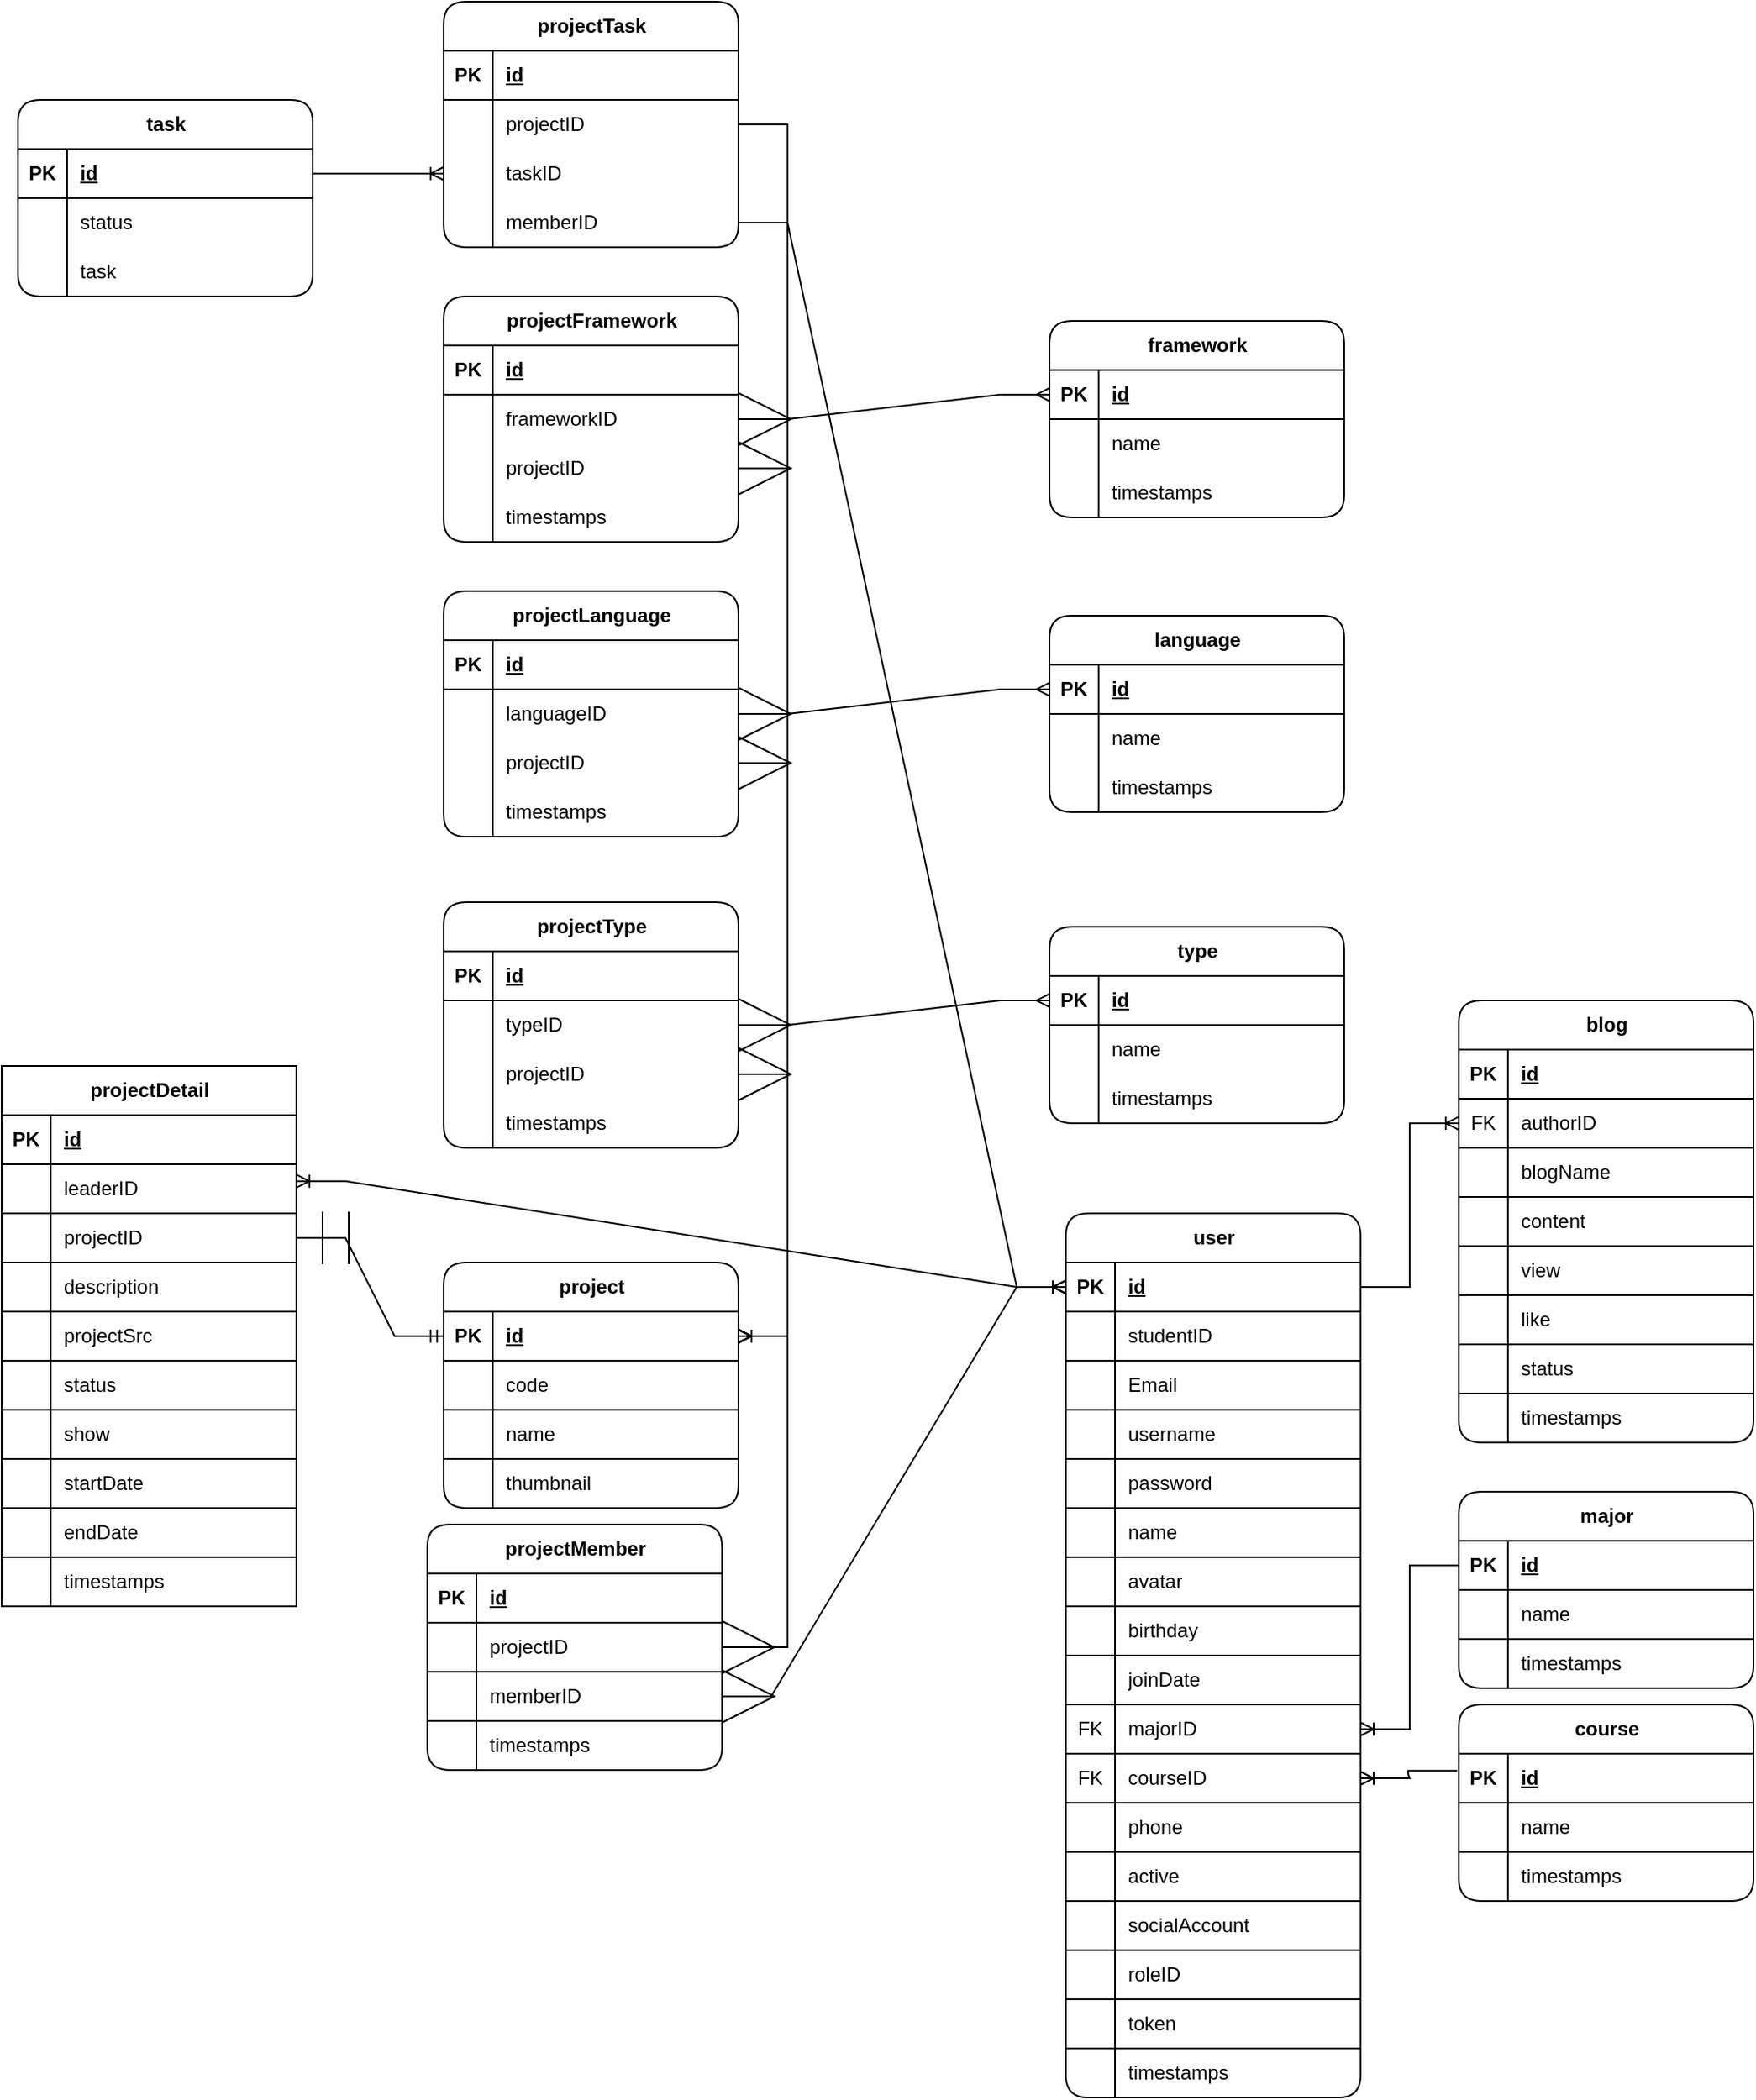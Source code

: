 <mxfile version="22.1.21" type="device">
  <diagram name="Page-1" id="H5D1KX_3QS0ktJ3Zc6H-">
    <mxGraphModel dx="1762" dy="1687" grid="1" gridSize="10" guides="1" tooltips="1" connect="1" arrows="1" fold="1" page="1" pageScale="1" pageWidth="850" pageHeight="1100" math="0" shadow="0">
      <root>
        <mxCell id="0" />
        <mxCell id="1" parent="0" />
        <mxCell id="8c2XPA9Vra46tX9o_6kH-1" value="user" style="shape=table;startSize=30;container=1;collapsible=1;childLayout=tableLayout;fixedRows=1;rowLines=1;fontStyle=1;align=center;resizeLast=1;html=1;rounded=1;shadow=0;swimlaneFillColor=default;gradientColor=none;" parent="1" vertex="1">
          <mxGeometry x="70" y="100" width="180" height="540" as="geometry" />
        </mxCell>
        <mxCell id="8c2XPA9Vra46tX9o_6kH-2" value="" style="shape=tableRow;horizontal=0;startSize=0;swimlaneHead=0;swimlaneBody=0;fillColor=none;collapsible=0;dropTarget=0;points=[[0,0.5],[1,0.5]];portConstraint=eastwest;top=0;left=0;right=0;bottom=1;" parent="8c2XPA9Vra46tX9o_6kH-1" vertex="1">
          <mxGeometry y="30" width="180" height="30" as="geometry" />
        </mxCell>
        <mxCell id="8c2XPA9Vra46tX9o_6kH-3" value="PK" style="shape=partialRectangle;connectable=0;fillColor=none;top=0;left=0;bottom=0;right=0;fontStyle=1;overflow=hidden;whiteSpace=wrap;html=1;" parent="8c2XPA9Vra46tX9o_6kH-2" vertex="1">
          <mxGeometry width="30" height="30" as="geometry">
            <mxRectangle width="30" height="30" as="alternateBounds" />
          </mxGeometry>
        </mxCell>
        <mxCell id="8c2XPA9Vra46tX9o_6kH-4" value="id" style="shape=partialRectangle;connectable=0;fillColor=none;top=0;left=0;bottom=0;right=0;align=left;spacingLeft=6;fontStyle=5;overflow=hidden;whiteSpace=wrap;html=1;" parent="8c2XPA9Vra46tX9o_6kH-2" vertex="1">
          <mxGeometry x="30" width="150" height="30" as="geometry">
            <mxRectangle width="150" height="30" as="alternateBounds" />
          </mxGeometry>
        </mxCell>
        <mxCell id="8c2XPA9Vra46tX9o_6kH-5" value="" style="shape=tableRow;horizontal=0;startSize=0;swimlaneHead=0;swimlaneBody=0;fillColor=none;collapsible=0;dropTarget=0;points=[[0,0.5],[1,0.5]];portConstraint=eastwest;top=0;left=0;right=0;bottom=0;" parent="8c2XPA9Vra46tX9o_6kH-1" vertex="1">
          <mxGeometry y="60" width="180" height="30" as="geometry" />
        </mxCell>
        <mxCell id="8c2XPA9Vra46tX9o_6kH-6" value="" style="shape=partialRectangle;connectable=0;fillColor=none;top=0;left=0;bottom=0;right=0;editable=1;overflow=hidden;whiteSpace=wrap;html=1;" parent="8c2XPA9Vra46tX9o_6kH-5" vertex="1">
          <mxGeometry width="30" height="30" as="geometry">
            <mxRectangle width="30" height="30" as="alternateBounds" />
          </mxGeometry>
        </mxCell>
        <mxCell id="8c2XPA9Vra46tX9o_6kH-7" value="studentID" style="shape=partialRectangle;connectable=0;fillColor=none;top=0;left=0;bottom=0;right=0;align=left;spacingLeft=6;overflow=hidden;whiteSpace=wrap;html=1;" parent="8c2XPA9Vra46tX9o_6kH-5" vertex="1">
          <mxGeometry x="30" width="150" height="30" as="geometry">
            <mxRectangle width="150" height="30" as="alternateBounds" />
          </mxGeometry>
        </mxCell>
        <mxCell id="KGIKTugTSUS5mE1U0_N8-31" style="shape=tableRow;horizontal=0;startSize=0;swimlaneHead=0;swimlaneBody=0;fillColor=none;collapsible=0;dropTarget=0;points=[[0,0.5],[1,0.5]];portConstraint=eastwest;top=0;left=0;right=0;bottom=0;" vertex="1" parent="8c2XPA9Vra46tX9o_6kH-1">
          <mxGeometry y="90" width="180" height="30" as="geometry" />
        </mxCell>
        <mxCell id="KGIKTugTSUS5mE1U0_N8-32" style="shape=partialRectangle;connectable=0;fillColor=none;top=0;left=0;bottom=0;right=0;editable=1;overflow=hidden;whiteSpace=wrap;html=1;" vertex="1" parent="KGIKTugTSUS5mE1U0_N8-31">
          <mxGeometry width="30" height="30" as="geometry">
            <mxRectangle width="30" height="30" as="alternateBounds" />
          </mxGeometry>
        </mxCell>
        <mxCell id="KGIKTugTSUS5mE1U0_N8-33" value="Email" style="shape=partialRectangle;connectable=0;fillColor=none;top=0;left=0;bottom=0;right=0;align=left;spacingLeft=6;overflow=hidden;whiteSpace=wrap;html=1;" vertex="1" parent="KGIKTugTSUS5mE1U0_N8-31">
          <mxGeometry x="30" width="150" height="30" as="geometry">
            <mxRectangle width="150" height="30" as="alternateBounds" />
          </mxGeometry>
        </mxCell>
        <mxCell id="8c2XPA9Vra46tX9o_6kH-8" value="" style="shape=tableRow;horizontal=0;startSize=0;swimlaneHead=0;swimlaneBody=0;fillColor=none;collapsible=0;dropTarget=0;points=[[0,0.5],[1,0.5]];portConstraint=eastwest;top=0;left=0;right=0;bottom=0;" parent="8c2XPA9Vra46tX9o_6kH-1" vertex="1">
          <mxGeometry y="120" width="180" height="30" as="geometry" />
        </mxCell>
        <mxCell id="8c2XPA9Vra46tX9o_6kH-9" value="" style="shape=partialRectangle;connectable=0;fillColor=none;top=0;left=0;bottom=0;right=0;editable=1;overflow=hidden;whiteSpace=wrap;html=1;" parent="8c2XPA9Vra46tX9o_6kH-8" vertex="1">
          <mxGeometry width="30" height="30" as="geometry">
            <mxRectangle width="30" height="30" as="alternateBounds" />
          </mxGeometry>
        </mxCell>
        <mxCell id="8c2XPA9Vra46tX9o_6kH-10" value="username" style="shape=partialRectangle;connectable=0;fillColor=none;top=0;left=0;bottom=0;right=0;align=left;spacingLeft=6;overflow=hidden;whiteSpace=wrap;html=1;" parent="8c2XPA9Vra46tX9o_6kH-8" vertex="1">
          <mxGeometry x="30" width="150" height="30" as="geometry">
            <mxRectangle width="150" height="30" as="alternateBounds" />
          </mxGeometry>
        </mxCell>
        <mxCell id="8c2XPA9Vra46tX9o_6kH-11" value="" style="shape=tableRow;horizontal=0;startSize=0;swimlaneHead=0;swimlaneBody=0;fillColor=none;collapsible=0;dropTarget=0;points=[[0,0.5],[1,0.5]];portConstraint=eastwest;top=0;left=0;right=0;bottom=0;" parent="8c2XPA9Vra46tX9o_6kH-1" vertex="1">
          <mxGeometry y="150" width="180" height="30" as="geometry" />
        </mxCell>
        <mxCell id="8c2XPA9Vra46tX9o_6kH-12" value="" style="shape=partialRectangle;connectable=0;fillColor=none;top=0;left=0;bottom=0;right=0;editable=1;overflow=hidden;whiteSpace=wrap;html=1;" parent="8c2XPA9Vra46tX9o_6kH-11" vertex="1">
          <mxGeometry width="30" height="30" as="geometry">
            <mxRectangle width="30" height="30" as="alternateBounds" />
          </mxGeometry>
        </mxCell>
        <mxCell id="8c2XPA9Vra46tX9o_6kH-13" value="password" style="shape=partialRectangle;connectable=0;fillColor=none;top=0;left=0;bottom=0;right=0;align=left;spacingLeft=6;overflow=hidden;whiteSpace=wrap;html=1;" parent="8c2XPA9Vra46tX9o_6kH-11" vertex="1">
          <mxGeometry x="30" width="150" height="30" as="geometry">
            <mxRectangle width="150" height="30" as="alternateBounds" />
          </mxGeometry>
        </mxCell>
        <mxCell id="KGIKTugTSUS5mE1U0_N8-1" style="shape=tableRow;horizontal=0;startSize=0;swimlaneHead=0;swimlaneBody=0;fillColor=none;collapsible=0;dropTarget=0;points=[[0,0.5],[1,0.5]];portConstraint=eastwest;top=0;left=0;right=0;bottom=0;" vertex="1" parent="8c2XPA9Vra46tX9o_6kH-1">
          <mxGeometry y="180" width="180" height="30" as="geometry" />
        </mxCell>
        <mxCell id="KGIKTugTSUS5mE1U0_N8-2" style="shape=partialRectangle;connectable=0;fillColor=none;top=0;left=0;bottom=0;right=0;editable=1;overflow=hidden;whiteSpace=wrap;html=1;" vertex="1" parent="KGIKTugTSUS5mE1U0_N8-1">
          <mxGeometry width="30" height="30" as="geometry">
            <mxRectangle width="30" height="30" as="alternateBounds" />
          </mxGeometry>
        </mxCell>
        <mxCell id="KGIKTugTSUS5mE1U0_N8-3" value="name" style="shape=partialRectangle;connectable=0;fillColor=none;top=0;left=0;bottom=0;right=0;align=left;spacingLeft=6;overflow=hidden;whiteSpace=wrap;html=1;" vertex="1" parent="KGIKTugTSUS5mE1U0_N8-1">
          <mxGeometry x="30" width="150" height="30" as="geometry">
            <mxRectangle width="150" height="30" as="alternateBounds" />
          </mxGeometry>
        </mxCell>
        <mxCell id="KGIKTugTSUS5mE1U0_N8-4" style="shape=tableRow;horizontal=0;startSize=0;swimlaneHead=0;swimlaneBody=0;fillColor=none;collapsible=0;dropTarget=0;points=[[0,0.5],[1,0.5]];portConstraint=eastwest;top=0;left=0;right=0;bottom=0;" vertex="1" parent="8c2XPA9Vra46tX9o_6kH-1">
          <mxGeometry y="210" width="180" height="30" as="geometry" />
        </mxCell>
        <mxCell id="KGIKTugTSUS5mE1U0_N8-5" style="shape=partialRectangle;connectable=0;fillColor=none;top=0;left=0;bottom=0;right=0;editable=1;overflow=hidden;whiteSpace=wrap;html=1;" vertex="1" parent="KGIKTugTSUS5mE1U0_N8-4">
          <mxGeometry width="30" height="30" as="geometry">
            <mxRectangle width="30" height="30" as="alternateBounds" />
          </mxGeometry>
        </mxCell>
        <mxCell id="KGIKTugTSUS5mE1U0_N8-6" value="avatar" style="shape=partialRectangle;connectable=0;fillColor=none;top=0;left=0;bottom=0;right=0;align=left;spacingLeft=6;overflow=hidden;whiteSpace=wrap;html=1;" vertex="1" parent="KGIKTugTSUS5mE1U0_N8-4">
          <mxGeometry x="30" width="150" height="30" as="geometry">
            <mxRectangle width="150" height="30" as="alternateBounds" />
          </mxGeometry>
        </mxCell>
        <mxCell id="KGIKTugTSUS5mE1U0_N8-7" style="shape=tableRow;horizontal=0;startSize=0;swimlaneHead=0;swimlaneBody=0;fillColor=none;collapsible=0;dropTarget=0;points=[[0,0.5],[1,0.5]];portConstraint=eastwest;top=0;left=0;right=0;bottom=0;" vertex="1" parent="8c2XPA9Vra46tX9o_6kH-1">
          <mxGeometry y="240" width="180" height="30" as="geometry" />
        </mxCell>
        <mxCell id="KGIKTugTSUS5mE1U0_N8-8" style="shape=partialRectangle;connectable=0;fillColor=none;top=0;left=0;bottom=0;right=0;editable=1;overflow=hidden;whiteSpace=wrap;html=1;" vertex="1" parent="KGIKTugTSUS5mE1U0_N8-7">
          <mxGeometry width="30" height="30" as="geometry">
            <mxRectangle width="30" height="30" as="alternateBounds" />
          </mxGeometry>
        </mxCell>
        <mxCell id="KGIKTugTSUS5mE1U0_N8-9" value="birthday" style="shape=partialRectangle;connectable=0;fillColor=none;top=0;left=0;bottom=0;right=0;align=left;spacingLeft=6;overflow=hidden;whiteSpace=wrap;html=1;" vertex="1" parent="KGIKTugTSUS5mE1U0_N8-7">
          <mxGeometry x="30" width="150" height="30" as="geometry">
            <mxRectangle width="150" height="30" as="alternateBounds" />
          </mxGeometry>
        </mxCell>
        <mxCell id="KGIKTugTSUS5mE1U0_N8-10" style="shape=tableRow;horizontal=0;startSize=0;swimlaneHead=0;swimlaneBody=0;fillColor=none;collapsible=0;dropTarget=0;points=[[0,0.5],[1,0.5]];portConstraint=eastwest;top=0;left=0;right=0;bottom=0;" vertex="1" parent="8c2XPA9Vra46tX9o_6kH-1">
          <mxGeometry y="270" width="180" height="30" as="geometry" />
        </mxCell>
        <mxCell id="KGIKTugTSUS5mE1U0_N8-11" style="shape=partialRectangle;connectable=0;fillColor=none;top=0;left=0;bottom=0;right=0;editable=1;overflow=hidden;whiteSpace=wrap;html=1;" vertex="1" parent="KGIKTugTSUS5mE1U0_N8-10">
          <mxGeometry width="30" height="30" as="geometry">
            <mxRectangle width="30" height="30" as="alternateBounds" />
          </mxGeometry>
        </mxCell>
        <mxCell id="KGIKTugTSUS5mE1U0_N8-12" value="joinDate" style="shape=partialRectangle;connectable=0;fillColor=none;top=0;left=0;bottom=0;right=0;align=left;spacingLeft=6;overflow=hidden;whiteSpace=wrap;html=1;" vertex="1" parent="KGIKTugTSUS5mE1U0_N8-10">
          <mxGeometry x="30" width="150" height="30" as="geometry">
            <mxRectangle width="150" height="30" as="alternateBounds" />
          </mxGeometry>
        </mxCell>
        <mxCell id="KGIKTugTSUS5mE1U0_N8-13" style="shape=tableRow;horizontal=0;startSize=0;swimlaneHead=0;swimlaneBody=0;fillColor=none;collapsible=0;dropTarget=0;points=[[0,0.5],[1,0.5]];portConstraint=eastwest;top=0;left=0;right=0;bottom=0;" vertex="1" parent="8c2XPA9Vra46tX9o_6kH-1">
          <mxGeometry y="300" width="180" height="30" as="geometry" />
        </mxCell>
        <mxCell id="KGIKTugTSUS5mE1U0_N8-14" value="FK" style="shape=partialRectangle;connectable=0;fillColor=none;top=0;left=0;bottom=0;right=0;editable=1;overflow=hidden;whiteSpace=wrap;html=1;" vertex="1" parent="KGIKTugTSUS5mE1U0_N8-13">
          <mxGeometry width="30" height="30" as="geometry">
            <mxRectangle width="30" height="30" as="alternateBounds" />
          </mxGeometry>
        </mxCell>
        <mxCell id="KGIKTugTSUS5mE1U0_N8-15" value="majorID" style="shape=partialRectangle;connectable=0;fillColor=none;top=0;left=0;bottom=0;right=0;align=left;spacingLeft=6;overflow=hidden;whiteSpace=wrap;html=1;" vertex="1" parent="KGIKTugTSUS5mE1U0_N8-13">
          <mxGeometry x="30" width="150" height="30" as="geometry">
            <mxRectangle width="150" height="30" as="alternateBounds" />
          </mxGeometry>
        </mxCell>
        <mxCell id="KGIKTugTSUS5mE1U0_N8-16" style="shape=tableRow;horizontal=0;startSize=0;swimlaneHead=0;swimlaneBody=0;fillColor=none;collapsible=0;dropTarget=0;points=[[0,0.5],[1,0.5]];portConstraint=eastwest;top=0;left=0;right=0;bottom=0;" vertex="1" parent="8c2XPA9Vra46tX9o_6kH-1">
          <mxGeometry y="330" width="180" height="30" as="geometry" />
        </mxCell>
        <mxCell id="KGIKTugTSUS5mE1U0_N8-17" value="FK" style="shape=partialRectangle;connectable=0;fillColor=none;top=0;left=0;bottom=0;right=0;editable=1;overflow=hidden;whiteSpace=wrap;html=1;" vertex="1" parent="KGIKTugTSUS5mE1U0_N8-16">
          <mxGeometry width="30" height="30" as="geometry">
            <mxRectangle width="30" height="30" as="alternateBounds" />
          </mxGeometry>
        </mxCell>
        <mxCell id="KGIKTugTSUS5mE1U0_N8-18" value="courseID" style="shape=partialRectangle;connectable=0;fillColor=none;top=0;left=0;bottom=0;right=0;align=left;spacingLeft=6;overflow=hidden;whiteSpace=wrap;html=1;" vertex="1" parent="KGIKTugTSUS5mE1U0_N8-16">
          <mxGeometry x="30" width="150" height="30" as="geometry">
            <mxRectangle width="150" height="30" as="alternateBounds" />
          </mxGeometry>
        </mxCell>
        <mxCell id="KGIKTugTSUS5mE1U0_N8-19" style="shape=tableRow;horizontal=0;startSize=0;swimlaneHead=0;swimlaneBody=0;fillColor=none;collapsible=0;dropTarget=0;points=[[0,0.5],[1,0.5]];portConstraint=eastwest;top=0;left=0;right=0;bottom=0;" vertex="1" parent="8c2XPA9Vra46tX9o_6kH-1">
          <mxGeometry y="360" width="180" height="30" as="geometry" />
        </mxCell>
        <mxCell id="KGIKTugTSUS5mE1U0_N8-20" style="shape=partialRectangle;connectable=0;fillColor=none;top=0;left=0;bottom=0;right=0;editable=1;overflow=hidden;whiteSpace=wrap;html=1;" vertex="1" parent="KGIKTugTSUS5mE1U0_N8-19">
          <mxGeometry width="30" height="30" as="geometry">
            <mxRectangle width="30" height="30" as="alternateBounds" />
          </mxGeometry>
        </mxCell>
        <mxCell id="KGIKTugTSUS5mE1U0_N8-21" value="phone" style="shape=partialRectangle;connectable=0;fillColor=none;top=0;left=0;bottom=0;right=0;align=left;spacingLeft=6;overflow=hidden;whiteSpace=wrap;html=1;" vertex="1" parent="KGIKTugTSUS5mE1U0_N8-19">
          <mxGeometry x="30" width="150" height="30" as="geometry">
            <mxRectangle width="150" height="30" as="alternateBounds" />
          </mxGeometry>
        </mxCell>
        <mxCell id="KGIKTugTSUS5mE1U0_N8-22" style="shape=tableRow;horizontal=0;startSize=0;swimlaneHead=0;swimlaneBody=0;fillColor=none;collapsible=0;dropTarget=0;points=[[0,0.5],[1,0.5]];portConstraint=eastwest;top=0;left=0;right=0;bottom=0;" vertex="1" parent="8c2XPA9Vra46tX9o_6kH-1">
          <mxGeometry y="390" width="180" height="30" as="geometry" />
        </mxCell>
        <mxCell id="KGIKTugTSUS5mE1U0_N8-23" style="shape=partialRectangle;connectable=0;fillColor=none;top=0;left=0;bottom=0;right=0;editable=1;overflow=hidden;whiteSpace=wrap;html=1;" vertex="1" parent="KGIKTugTSUS5mE1U0_N8-22">
          <mxGeometry width="30" height="30" as="geometry">
            <mxRectangle width="30" height="30" as="alternateBounds" />
          </mxGeometry>
        </mxCell>
        <mxCell id="KGIKTugTSUS5mE1U0_N8-24" value="active" style="shape=partialRectangle;connectable=0;fillColor=none;top=0;left=0;bottom=0;right=0;align=left;spacingLeft=6;overflow=hidden;whiteSpace=wrap;html=1;" vertex="1" parent="KGIKTugTSUS5mE1U0_N8-22">
          <mxGeometry x="30" width="150" height="30" as="geometry">
            <mxRectangle width="150" height="30" as="alternateBounds" />
          </mxGeometry>
        </mxCell>
        <mxCell id="KGIKTugTSUS5mE1U0_N8-25" style="shape=tableRow;horizontal=0;startSize=0;swimlaneHead=0;swimlaneBody=0;fillColor=none;collapsible=0;dropTarget=0;points=[[0,0.5],[1,0.5]];portConstraint=eastwest;top=0;left=0;right=0;bottom=0;" vertex="1" parent="8c2XPA9Vra46tX9o_6kH-1">
          <mxGeometry y="420" width="180" height="30" as="geometry" />
        </mxCell>
        <mxCell id="KGIKTugTSUS5mE1U0_N8-26" style="shape=partialRectangle;connectable=0;fillColor=none;top=0;left=0;bottom=0;right=0;editable=1;overflow=hidden;whiteSpace=wrap;html=1;" vertex="1" parent="KGIKTugTSUS5mE1U0_N8-25">
          <mxGeometry width="30" height="30" as="geometry">
            <mxRectangle width="30" height="30" as="alternateBounds" />
          </mxGeometry>
        </mxCell>
        <mxCell id="KGIKTugTSUS5mE1U0_N8-27" value="socialAccount" style="shape=partialRectangle;connectable=0;fillColor=none;top=0;left=0;bottom=0;right=0;align=left;spacingLeft=6;overflow=hidden;whiteSpace=wrap;html=1;" vertex="1" parent="KGIKTugTSUS5mE1U0_N8-25">
          <mxGeometry x="30" width="150" height="30" as="geometry">
            <mxRectangle width="150" height="30" as="alternateBounds" />
          </mxGeometry>
        </mxCell>
        <mxCell id="KGIKTugTSUS5mE1U0_N8-28" style="shape=tableRow;horizontal=0;startSize=0;swimlaneHead=0;swimlaneBody=0;fillColor=none;collapsible=0;dropTarget=0;points=[[0,0.5],[1,0.5]];portConstraint=eastwest;top=0;left=0;right=0;bottom=0;" vertex="1" parent="8c2XPA9Vra46tX9o_6kH-1">
          <mxGeometry y="450" width="180" height="30" as="geometry" />
        </mxCell>
        <mxCell id="KGIKTugTSUS5mE1U0_N8-29" style="shape=partialRectangle;connectable=0;fillColor=none;top=0;left=0;bottom=0;right=0;editable=1;overflow=hidden;whiteSpace=wrap;html=1;" vertex="1" parent="KGIKTugTSUS5mE1U0_N8-28">
          <mxGeometry width="30" height="30" as="geometry">
            <mxRectangle width="30" height="30" as="alternateBounds" />
          </mxGeometry>
        </mxCell>
        <mxCell id="KGIKTugTSUS5mE1U0_N8-30" value="roleID" style="shape=partialRectangle;connectable=0;fillColor=none;top=0;left=0;bottom=0;right=0;align=left;spacingLeft=6;overflow=hidden;whiteSpace=wrap;html=1;" vertex="1" parent="KGIKTugTSUS5mE1U0_N8-28">
          <mxGeometry x="30" width="150" height="30" as="geometry">
            <mxRectangle width="150" height="30" as="alternateBounds" />
          </mxGeometry>
        </mxCell>
        <mxCell id="KGIKTugTSUS5mE1U0_N8-34" style="shape=tableRow;horizontal=0;startSize=0;swimlaneHead=0;swimlaneBody=0;fillColor=none;collapsible=0;dropTarget=0;points=[[0,0.5],[1,0.5]];portConstraint=eastwest;top=0;left=0;right=0;bottom=0;" vertex="1" parent="8c2XPA9Vra46tX9o_6kH-1">
          <mxGeometry y="480" width="180" height="30" as="geometry" />
        </mxCell>
        <mxCell id="KGIKTugTSUS5mE1U0_N8-35" style="shape=partialRectangle;connectable=0;fillColor=none;top=0;left=0;bottom=0;right=0;editable=1;overflow=hidden;whiteSpace=wrap;html=1;" vertex="1" parent="KGIKTugTSUS5mE1U0_N8-34">
          <mxGeometry width="30" height="30" as="geometry">
            <mxRectangle width="30" height="30" as="alternateBounds" />
          </mxGeometry>
        </mxCell>
        <mxCell id="KGIKTugTSUS5mE1U0_N8-36" value="token" style="shape=partialRectangle;connectable=0;fillColor=none;top=0;left=0;bottom=0;right=0;align=left;spacingLeft=6;overflow=hidden;whiteSpace=wrap;html=1;" vertex="1" parent="KGIKTugTSUS5mE1U0_N8-34">
          <mxGeometry x="30" width="150" height="30" as="geometry">
            <mxRectangle width="150" height="30" as="alternateBounds" />
          </mxGeometry>
        </mxCell>
        <mxCell id="KGIKTugTSUS5mE1U0_N8-37" style="shape=tableRow;horizontal=0;startSize=0;swimlaneHead=0;swimlaneBody=0;fillColor=none;collapsible=0;dropTarget=0;points=[[0,0.5],[1,0.5]];portConstraint=eastwest;top=0;left=0;right=0;bottom=0;" vertex="1" parent="8c2XPA9Vra46tX9o_6kH-1">
          <mxGeometry y="510" width="180" height="30" as="geometry" />
        </mxCell>
        <mxCell id="KGIKTugTSUS5mE1U0_N8-38" style="shape=partialRectangle;connectable=0;fillColor=none;top=0;left=0;bottom=0;right=0;editable=1;overflow=hidden;whiteSpace=wrap;html=1;" vertex="1" parent="KGIKTugTSUS5mE1U0_N8-37">
          <mxGeometry width="30" height="30" as="geometry">
            <mxRectangle width="30" height="30" as="alternateBounds" />
          </mxGeometry>
        </mxCell>
        <mxCell id="KGIKTugTSUS5mE1U0_N8-39" value="timestamps" style="shape=partialRectangle;connectable=0;fillColor=none;top=0;left=0;bottom=0;right=0;align=left;spacingLeft=6;overflow=hidden;whiteSpace=wrap;html=1;" vertex="1" parent="KGIKTugTSUS5mE1U0_N8-37">
          <mxGeometry x="30" width="150" height="30" as="geometry">
            <mxRectangle width="150" height="30" as="alternateBounds" />
          </mxGeometry>
        </mxCell>
        <mxCell id="KGIKTugTSUS5mE1U0_N8-40" value="major" style="shape=table;startSize=30;container=1;collapsible=1;childLayout=tableLayout;fixedRows=1;rowLines=1;fontStyle=1;align=center;resizeLast=1;html=1;rounded=1;" vertex="1" parent="1">
          <mxGeometry x="310" y="270" width="180" height="120" as="geometry" />
        </mxCell>
        <mxCell id="KGIKTugTSUS5mE1U0_N8-41" value="" style="shape=tableRow;horizontal=0;startSize=0;swimlaneHead=0;swimlaneBody=0;fillColor=none;collapsible=0;dropTarget=0;points=[[0,0.5],[1,0.5]];portConstraint=eastwest;top=0;left=0;right=0;bottom=1;" vertex="1" parent="KGIKTugTSUS5mE1U0_N8-40">
          <mxGeometry y="30" width="180" height="30" as="geometry" />
        </mxCell>
        <mxCell id="KGIKTugTSUS5mE1U0_N8-42" value="PK" style="shape=partialRectangle;connectable=0;fillColor=none;top=0;left=0;bottom=0;right=0;fontStyle=1;overflow=hidden;whiteSpace=wrap;html=1;" vertex="1" parent="KGIKTugTSUS5mE1U0_N8-41">
          <mxGeometry width="30" height="30" as="geometry">
            <mxRectangle width="30" height="30" as="alternateBounds" />
          </mxGeometry>
        </mxCell>
        <mxCell id="KGIKTugTSUS5mE1U0_N8-43" value="id" style="shape=partialRectangle;connectable=0;fillColor=none;top=0;left=0;bottom=0;right=0;align=left;spacingLeft=6;fontStyle=5;overflow=hidden;whiteSpace=wrap;html=1;" vertex="1" parent="KGIKTugTSUS5mE1U0_N8-41">
          <mxGeometry x="30" width="150" height="30" as="geometry">
            <mxRectangle width="150" height="30" as="alternateBounds" />
          </mxGeometry>
        </mxCell>
        <mxCell id="KGIKTugTSUS5mE1U0_N8-44" value="" style="shape=tableRow;horizontal=0;startSize=0;swimlaneHead=0;swimlaneBody=0;fillColor=none;collapsible=0;dropTarget=0;points=[[0,0.5],[1,0.5]];portConstraint=eastwest;top=0;left=0;right=0;bottom=0;" vertex="1" parent="KGIKTugTSUS5mE1U0_N8-40">
          <mxGeometry y="60" width="180" height="30" as="geometry" />
        </mxCell>
        <mxCell id="KGIKTugTSUS5mE1U0_N8-45" value="" style="shape=partialRectangle;connectable=0;fillColor=none;top=0;left=0;bottom=0;right=0;editable=1;overflow=hidden;whiteSpace=wrap;html=1;" vertex="1" parent="KGIKTugTSUS5mE1U0_N8-44">
          <mxGeometry width="30" height="30" as="geometry">
            <mxRectangle width="30" height="30" as="alternateBounds" />
          </mxGeometry>
        </mxCell>
        <mxCell id="KGIKTugTSUS5mE1U0_N8-46" value="name" style="shape=partialRectangle;connectable=0;fillColor=none;top=0;left=0;bottom=0;right=0;align=left;spacingLeft=6;overflow=hidden;whiteSpace=wrap;html=1;" vertex="1" parent="KGIKTugTSUS5mE1U0_N8-44">
          <mxGeometry x="30" width="150" height="30" as="geometry">
            <mxRectangle width="150" height="30" as="alternateBounds" />
          </mxGeometry>
        </mxCell>
        <mxCell id="KGIKTugTSUS5mE1U0_N8-47" value="" style="shape=tableRow;horizontal=0;startSize=0;swimlaneHead=0;swimlaneBody=0;fillColor=none;collapsible=0;dropTarget=0;points=[[0,0.5],[1,0.5]];portConstraint=eastwest;top=0;left=0;right=0;bottom=0;" vertex="1" parent="KGIKTugTSUS5mE1U0_N8-40">
          <mxGeometry y="90" width="180" height="30" as="geometry" />
        </mxCell>
        <mxCell id="KGIKTugTSUS5mE1U0_N8-48" value="" style="shape=partialRectangle;connectable=0;fillColor=none;top=0;left=0;bottom=0;right=0;editable=1;overflow=hidden;whiteSpace=wrap;html=1;" vertex="1" parent="KGIKTugTSUS5mE1U0_N8-47">
          <mxGeometry width="30" height="30" as="geometry">
            <mxRectangle width="30" height="30" as="alternateBounds" />
          </mxGeometry>
        </mxCell>
        <mxCell id="KGIKTugTSUS5mE1U0_N8-49" value="timestamps" style="shape=partialRectangle;connectable=0;fillColor=none;top=0;left=0;bottom=0;right=0;align=left;spacingLeft=6;overflow=hidden;whiteSpace=wrap;html=1;" vertex="1" parent="KGIKTugTSUS5mE1U0_N8-47">
          <mxGeometry x="30" width="150" height="30" as="geometry">
            <mxRectangle width="150" height="30" as="alternateBounds" />
          </mxGeometry>
        </mxCell>
        <mxCell id="KGIKTugTSUS5mE1U0_N8-54" value="" style="edgeStyle=entityRelationEdgeStyle;fontSize=12;html=1;endArrow=ERoneToMany;rounded=0;exitX=0;exitY=0.5;exitDx=0;exitDy=0;" edge="1" parent="1" source="KGIKTugTSUS5mE1U0_N8-41" target="KGIKTugTSUS5mE1U0_N8-13">
          <mxGeometry width="100" height="100" relative="1" as="geometry">
            <mxPoint x="260" y="530" as="sourcePoint" />
            <mxPoint x="360" y="430" as="targetPoint" />
          </mxGeometry>
        </mxCell>
        <mxCell id="KGIKTugTSUS5mE1U0_N8-55" value="course" style="shape=table;startSize=30;container=1;collapsible=1;childLayout=tableLayout;fixedRows=1;rowLines=1;fontStyle=1;align=center;resizeLast=1;html=1;rounded=1;" vertex="1" parent="1">
          <mxGeometry x="310" y="400" width="180" height="120" as="geometry" />
        </mxCell>
        <mxCell id="KGIKTugTSUS5mE1U0_N8-56" value="" style="shape=tableRow;horizontal=0;startSize=0;swimlaneHead=0;swimlaneBody=0;fillColor=none;collapsible=0;dropTarget=0;points=[[0,0.5],[1,0.5]];portConstraint=eastwest;top=0;left=0;right=0;bottom=1;" vertex="1" parent="KGIKTugTSUS5mE1U0_N8-55">
          <mxGeometry y="30" width="180" height="30" as="geometry" />
        </mxCell>
        <mxCell id="KGIKTugTSUS5mE1U0_N8-57" value="PK" style="shape=partialRectangle;connectable=0;fillColor=none;top=0;left=0;bottom=0;right=0;fontStyle=1;overflow=hidden;whiteSpace=wrap;html=1;" vertex="1" parent="KGIKTugTSUS5mE1U0_N8-56">
          <mxGeometry width="30" height="30" as="geometry">
            <mxRectangle width="30" height="30" as="alternateBounds" />
          </mxGeometry>
        </mxCell>
        <mxCell id="KGIKTugTSUS5mE1U0_N8-58" value="id" style="shape=partialRectangle;connectable=0;fillColor=none;top=0;left=0;bottom=0;right=0;align=left;spacingLeft=6;fontStyle=5;overflow=hidden;whiteSpace=wrap;html=1;" vertex="1" parent="KGIKTugTSUS5mE1U0_N8-56">
          <mxGeometry x="30" width="150" height="30" as="geometry">
            <mxRectangle width="150" height="30" as="alternateBounds" />
          </mxGeometry>
        </mxCell>
        <mxCell id="KGIKTugTSUS5mE1U0_N8-59" value="" style="shape=tableRow;horizontal=0;startSize=0;swimlaneHead=0;swimlaneBody=0;fillColor=none;collapsible=0;dropTarget=0;points=[[0,0.5],[1,0.5]];portConstraint=eastwest;top=0;left=0;right=0;bottom=0;" vertex="1" parent="KGIKTugTSUS5mE1U0_N8-55">
          <mxGeometry y="60" width="180" height="30" as="geometry" />
        </mxCell>
        <mxCell id="KGIKTugTSUS5mE1U0_N8-60" value="" style="shape=partialRectangle;connectable=0;fillColor=none;top=0;left=0;bottom=0;right=0;editable=1;overflow=hidden;whiteSpace=wrap;html=1;" vertex="1" parent="KGIKTugTSUS5mE1U0_N8-59">
          <mxGeometry width="30" height="30" as="geometry">
            <mxRectangle width="30" height="30" as="alternateBounds" />
          </mxGeometry>
        </mxCell>
        <mxCell id="KGIKTugTSUS5mE1U0_N8-61" value="name" style="shape=partialRectangle;connectable=0;fillColor=none;top=0;left=0;bottom=0;right=0;align=left;spacingLeft=6;overflow=hidden;whiteSpace=wrap;html=1;" vertex="1" parent="KGIKTugTSUS5mE1U0_N8-59">
          <mxGeometry x="30" width="150" height="30" as="geometry">
            <mxRectangle width="150" height="30" as="alternateBounds" />
          </mxGeometry>
        </mxCell>
        <mxCell id="KGIKTugTSUS5mE1U0_N8-62" value="" style="shape=tableRow;horizontal=0;startSize=0;swimlaneHead=0;swimlaneBody=0;fillColor=none;collapsible=0;dropTarget=0;points=[[0,0.5],[1,0.5]];portConstraint=eastwest;top=0;left=0;right=0;bottom=0;" vertex="1" parent="KGIKTugTSUS5mE1U0_N8-55">
          <mxGeometry y="90" width="180" height="30" as="geometry" />
        </mxCell>
        <mxCell id="KGIKTugTSUS5mE1U0_N8-63" value="" style="shape=partialRectangle;connectable=0;fillColor=none;top=0;left=0;bottom=0;right=0;editable=1;overflow=hidden;whiteSpace=wrap;html=1;" vertex="1" parent="KGIKTugTSUS5mE1U0_N8-62">
          <mxGeometry width="30" height="30" as="geometry">
            <mxRectangle width="30" height="30" as="alternateBounds" />
          </mxGeometry>
        </mxCell>
        <mxCell id="KGIKTugTSUS5mE1U0_N8-64" value="timestamps" style="shape=partialRectangle;connectable=0;fillColor=none;top=0;left=0;bottom=0;right=0;align=left;spacingLeft=6;overflow=hidden;whiteSpace=wrap;html=1;" vertex="1" parent="KGIKTugTSUS5mE1U0_N8-62">
          <mxGeometry x="30" width="150" height="30" as="geometry">
            <mxRectangle width="150" height="30" as="alternateBounds" />
          </mxGeometry>
        </mxCell>
        <mxCell id="KGIKTugTSUS5mE1U0_N8-65" value="" style="edgeStyle=entityRelationEdgeStyle;fontSize=12;html=1;endArrow=ERoneToMany;rounded=0;exitX=-0.005;exitY=0.344;exitDx=0;exitDy=0;exitPerimeter=0;entryX=1;entryY=0.5;entryDx=0;entryDy=0;" edge="1" parent="1" source="KGIKTugTSUS5mE1U0_N8-56" target="KGIKTugTSUS5mE1U0_N8-16">
          <mxGeometry width="100" height="100" relative="1" as="geometry">
            <mxPoint x="320" y="325" as="sourcePoint" />
            <mxPoint x="250" y="465" as="targetPoint" />
          </mxGeometry>
        </mxCell>
        <mxCell id="KGIKTugTSUS5mE1U0_N8-66" value="blog" style="shape=table;startSize=30;container=1;collapsible=1;childLayout=tableLayout;fixedRows=1;rowLines=1;fontStyle=1;align=center;resizeLast=1;html=1;rounded=1;" vertex="1" parent="1">
          <mxGeometry x="310" y="-30" width="180" height="270" as="geometry" />
        </mxCell>
        <mxCell id="KGIKTugTSUS5mE1U0_N8-67" value="" style="shape=tableRow;horizontal=0;startSize=0;swimlaneHead=0;swimlaneBody=0;fillColor=none;collapsible=0;dropTarget=0;points=[[0,0.5],[1,0.5]];portConstraint=eastwest;top=0;left=0;right=0;bottom=1;" vertex="1" parent="KGIKTugTSUS5mE1U0_N8-66">
          <mxGeometry y="30" width="180" height="30" as="geometry" />
        </mxCell>
        <mxCell id="KGIKTugTSUS5mE1U0_N8-68" value="PK" style="shape=partialRectangle;connectable=0;fillColor=none;top=0;left=0;bottom=0;right=0;fontStyle=1;overflow=hidden;whiteSpace=wrap;html=1;" vertex="1" parent="KGIKTugTSUS5mE1U0_N8-67">
          <mxGeometry width="30" height="30" as="geometry">
            <mxRectangle width="30" height="30" as="alternateBounds" />
          </mxGeometry>
        </mxCell>
        <mxCell id="KGIKTugTSUS5mE1U0_N8-69" value="id" style="shape=partialRectangle;connectable=0;fillColor=none;top=0;left=0;bottom=0;right=0;align=left;spacingLeft=6;fontStyle=5;overflow=hidden;whiteSpace=wrap;html=1;" vertex="1" parent="KGIKTugTSUS5mE1U0_N8-67">
          <mxGeometry x="30" width="150" height="30" as="geometry">
            <mxRectangle width="150" height="30" as="alternateBounds" />
          </mxGeometry>
        </mxCell>
        <mxCell id="KGIKTugTSUS5mE1U0_N8-82" style="shape=tableRow;horizontal=0;startSize=0;swimlaneHead=0;swimlaneBody=0;fillColor=none;collapsible=0;dropTarget=0;points=[[0,0.5],[1,0.5]];portConstraint=eastwest;top=0;left=0;right=0;bottom=0;" vertex="1" parent="KGIKTugTSUS5mE1U0_N8-66">
          <mxGeometry y="60" width="180" height="30" as="geometry" />
        </mxCell>
        <mxCell id="KGIKTugTSUS5mE1U0_N8-83" value="FK" style="shape=partialRectangle;connectable=0;fillColor=none;top=0;left=0;bottom=0;right=0;editable=1;overflow=hidden;whiteSpace=wrap;html=1;" vertex="1" parent="KGIKTugTSUS5mE1U0_N8-82">
          <mxGeometry width="30" height="30" as="geometry">
            <mxRectangle width="30" height="30" as="alternateBounds" />
          </mxGeometry>
        </mxCell>
        <mxCell id="KGIKTugTSUS5mE1U0_N8-84" value="authorID" style="shape=partialRectangle;connectable=0;fillColor=none;top=0;left=0;bottom=0;right=0;align=left;spacingLeft=6;overflow=hidden;whiteSpace=wrap;html=1;" vertex="1" parent="KGIKTugTSUS5mE1U0_N8-82">
          <mxGeometry x="30" width="150" height="30" as="geometry">
            <mxRectangle width="150" height="30" as="alternateBounds" />
          </mxGeometry>
        </mxCell>
        <mxCell id="KGIKTugTSUS5mE1U0_N8-70" value="" style="shape=tableRow;horizontal=0;startSize=0;swimlaneHead=0;swimlaneBody=0;fillColor=none;collapsible=0;dropTarget=0;points=[[0,0.5],[1,0.5]];portConstraint=eastwest;top=0;left=0;right=0;bottom=0;" vertex="1" parent="KGIKTugTSUS5mE1U0_N8-66">
          <mxGeometry y="90" width="180" height="30" as="geometry" />
        </mxCell>
        <mxCell id="KGIKTugTSUS5mE1U0_N8-71" value="" style="shape=partialRectangle;connectable=0;fillColor=none;top=0;left=0;bottom=0;right=0;editable=1;overflow=hidden;whiteSpace=wrap;html=1;" vertex="1" parent="KGIKTugTSUS5mE1U0_N8-70">
          <mxGeometry width="30" height="30" as="geometry">
            <mxRectangle width="30" height="30" as="alternateBounds" />
          </mxGeometry>
        </mxCell>
        <mxCell id="KGIKTugTSUS5mE1U0_N8-72" value="blogName" style="shape=partialRectangle;connectable=0;fillColor=none;top=0;left=0;bottom=0;right=0;align=left;spacingLeft=6;overflow=hidden;whiteSpace=wrap;html=1;" vertex="1" parent="KGIKTugTSUS5mE1U0_N8-70">
          <mxGeometry x="30" width="150" height="30" as="geometry">
            <mxRectangle width="150" height="30" as="alternateBounds" />
          </mxGeometry>
        </mxCell>
        <mxCell id="KGIKTugTSUS5mE1U0_N8-73" value="" style="shape=tableRow;horizontal=0;startSize=0;swimlaneHead=0;swimlaneBody=0;fillColor=none;collapsible=0;dropTarget=0;points=[[0,0.5],[1,0.5]];portConstraint=eastwest;top=0;left=0;right=0;bottom=0;" vertex="1" parent="KGIKTugTSUS5mE1U0_N8-66">
          <mxGeometry y="120" width="180" height="30" as="geometry" />
        </mxCell>
        <mxCell id="KGIKTugTSUS5mE1U0_N8-74" value="" style="shape=partialRectangle;connectable=0;fillColor=none;top=0;left=0;bottom=0;right=0;editable=1;overflow=hidden;whiteSpace=wrap;html=1;" vertex="1" parent="KGIKTugTSUS5mE1U0_N8-73">
          <mxGeometry width="30" height="30" as="geometry">
            <mxRectangle width="30" height="30" as="alternateBounds" />
          </mxGeometry>
        </mxCell>
        <mxCell id="KGIKTugTSUS5mE1U0_N8-75" value="content" style="shape=partialRectangle;connectable=0;fillColor=none;top=0;left=0;bottom=0;right=0;align=left;spacingLeft=6;overflow=hidden;whiteSpace=wrap;html=1;" vertex="1" parent="KGIKTugTSUS5mE1U0_N8-73">
          <mxGeometry x="30" width="150" height="30" as="geometry">
            <mxRectangle width="150" height="30" as="alternateBounds" />
          </mxGeometry>
        </mxCell>
        <mxCell id="KGIKTugTSUS5mE1U0_N8-76" value="" style="shape=tableRow;horizontal=0;startSize=0;swimlaneHead=0;swimlaneBody=0;fillColor=none;collapsible=0;dropTarget=0;points=[[0,0.5],[1,0.5]];portConstraint=eastwest;top=0;left=0;right=0;bottom=0;" vertex="1" parent="KGIKTugTSUS5mE1U0_N8-66">
          <mxGeometry y="150" width="180" height="30" as="geometry" />
        </mxCell>
        <mxCell id="KGIKTugTSUS5mE1U0_N8-77" value="" style="shape=partialRectangle;connectable=0;fillColor=none;top=0;left=0;bottom=0;right=0;editable=1;overflow=hidden;whiteSpace=wrap;html=1;" vertex="1" parent="KGIKTugTSUS5mE1U0_N8-76">
          <mxGeometry width="30" height="30" as="geometry">
            <mxRectangle width="30" height="30" as="alternateBounds" />
          </mxGeometry>
        </mxCell>
        <mxCell id="KGIKTugTSUS5mE1U0_N8-78" value="view" style="shape=partialRectangle;connectable=0;fillColor=none;top=0;left=0;bottom=0;right=0;align=left;spacingLeft=6;overflow=hidden;whiteSpace=wrap;html=1;" vertex="1" parent="KGIKTugTSUS5mE1U0_N8-76">
          <mxGeometry x="30" width="150" height="30" as="geometry">
            <mxRectangle width="150" height="30" as="alternateBounds" />
          </mxGeometry>
        </mxCell>
        <mxCell id="KGIKTugTSUS5mE1U0_N8-79" style="shape=tableRow;horizontal=0;startSize=0;swimlaneHead=0;swimlaneBody=0;fillColor=none;collapsible=0;dropTarget=0;points=[[0,0.5],[1,0.5]];portConstraint=eastwest;top=0;left=0;right=0;bottom=0;" vertex="1" parent="KGIKTugTSUS5mE1U0_N8-66">
          <mxGeometry y="180" width="180" height="30" as="geometry" />
        </mxCell>
        <mxCell id="KGIKTugTSUS5mE1U0_N8-80" style="shape=partialRectangle;connectable=0;fillColor=none;top=0;left=0;bottom=0;right=0;editable=1;overflow=hidden;whiteSpace=wrap;html=1;" vertex="1" parent="KGIKTugTSUS5mE1U0_N8-79">
          <mxGeometry width="30" height="30" as="geometry">
            <mxRectangle width="30" height="30" as="alternateBounds" />
          </mxGeometry>
        </mxCell>
        <mxCell id="KGIKTugTSUS5mE1U0_N8-81" value="like" style="shape=partialRectangle;connectable=0;fillColor=none;top=0;left=0;bottom=0;right=0;align=left;spacingLeft=6;overflow=hidden;whiteSpace=wrap;html=1;" vertex="1" parent="KGIKTugTSUS5mE1U0_N8-79">
          <mxGeometry x="30" width="150" height="30" as="geometry">
            <mxRectangle width="150" height="30" as="alternateBounds" />
          </mxGeometry>
        </mxCell>
        <mxCell id="KGIKTugTSUS5mE1U0_N8-85" style="shape=tableRow;horizontal=0;startSize=0;swimlaneHead=0;swimlaneBody=0;fillColor=none;collapsible=0;dropTarget=0;points=[[0,0.5],[1,0.5]];portConstraint=eastwest;top=0;left=0;right=0;bottom=0;" vertex="1" parent="KGIKTugTSUS5mE1U0_N8-66">
          <mxGeometry y="210" width="180" height="30" as="geometry" />
        </mxCell>
        <mxCell id="KGIKTugTSUS5mE1U0_N8-86" style="shape=partialRectangle;connectable=0;fillColor=none;top=0;left=0;bottom=0;right=0;editable=1;overflow=hidden;whiteSpace=wrap;html=1;" vertex="1" parent="KGIKTugTSUS5mE1U0_N8-85">
          <mxGeometry width="30" height="30" as="geometry">
            <mxRectangle width="30" height="30" as="alternateBounds" />
          </mxGeometry>
        </mxCell>
        <mxCell id="KGIKTugTSUS5mE1U0_N8-87" value="status" style="shape=partialRectangle;connectable=0;fillColor=none;top=0;left=0;bottom=0;right=0;align=left;spacingLeft=6;overflow=hidden;whiteSpace=wrap;html=1;" vertex="1" parent="KGIKTugTSUS5mE1U0_N8-85">
          <mxGeometry x="30" width="150" height="30" as="geometry">
            <mxRectangle width="150" height="30" as="alternateBounds" />
          </mxGeometry>
        </mxCell>
        <mxCell id="KGIKTugTSUS5mE1U0_N8-88" style="shape=tableRow;horizontal=0;startSize=0;swimlaneHead=0;swimlaneBody=0;fillColor=none;collapsible=0;dropTarget=0;points=[[0,0.5],[1,0.5]];portConstraint=eastwest;top=0;left=0;right=0;bottom=0;" vertex="1" parent="KGIKTugTSUS5mE1U0_N8-66">
          <mxGeometry y="240" width="180" height="30" as="geometry" />
        </mxCell>
        <mxCell id="KGIKTugTSUS5mE1U0_N8-89" style="shape=partialRectangle;connectable=0;fillColor=none;top=0;left=0;bottom=0;right=0;editable=1;overflow=hidden;whiteSpace=wrap;html=1;" vertex="1" parent="KGIKTugTSUS5mE1U0_N8-88">
          <mxGeometry width="30" height="30" as="geometry">
            <mxRectangle width="30" height="30" as="alternateBounds" />
          </mxGeometry>
        </mxCell>
        <mxCell id="KGIKTugTSUS5mE1U0_N8-90" value="timestamps" style="shape=partialRectangle;connectable=0;fillColor=none;top=0;left=0;bottom=0;right=0;align=left;spacingLeft=6;overflow=hidden;whiteSpace=wrap;html=1;" vertex="1" parent="KGIKTugTSUS5mE1U0_N8-88">
          <mxGeometry x="30" width="150" height="30" as="geometry">
            <mxRectangle width="150" height="30" as="alternateBounds" />
          </mxGeometry>
        </mxCell>
        <mxCell id="KGIKTugTSUS5mE1U0_N8-93" value="" style="edgeStyle=entityRelationEdgeStyle;fontSize=12;html=1;endArrow=ERoneToMany;rounded=0;exitX=1;exitY=0.5;exitDx=0;exitDy=0;" edge="1" parent="1" source="8c2XPA9Vra46tX9o_6kH-2" target="KGIKTugTSUS5mE1U0_N8-82">
          <mxGeometry width="100" height="100" relative="1" as="geometry">
            <mxPoint x="320" y="325" as="sourcePoint" />
            <mxPoint x="250" y="465" as="targetPoint" />
          </mxGeometry>
        </mxCell>
        <mxCell id="KGIKTugTSUS5mE1U0_N8-107" value="project" style="shape=table;startSize=30;container=1;collapsible=1;childLayout=tableLayout;fixedRows=1;rowLines=1;fontStyle=1;align=center;resizeLast=1;html=1;rounded=1;strokeColor=default;verticalAlign=middle;fontFamily=Helvetica;fontSize=12;fontColor=default;fillColor=default;" vertex="1" parent="1">
          <mxGeometry x="-310" y="130" width="180" height="150" as="geometry" />
        </mxCell>
        <mxCell id="KGIKTugTSUS5mE1U0_N8-108" value="" style="shape=tableRow;horizontal=0;startSize=0;swimlaneHead=0;swimlaneBody=0;fillColor=none;collapsible=0;dropTarget=0;points=[[0,0.5],[1,0.5]];portConstraint=eastwest;top=0;left=0;right=0;bottom=1;rounded=1;strokeColor=default;align=center;verticalAlign=middle;fontFamily=Helvetica;fontSize=12;fontColor=default;html=1;" vertex="1" parent="KGIKTugTSUS5mE1U0_N8-107">
          <mxGeometry y="30" width="180" height="30" as="geometry" />
        </mxCell>
        <mxCell id="KGIKTugTSUS5mE1U0_N8-109" value="PK" style="shape=partialRectangle;connectable=0;fillColor=none;top=0;left=0;bottom=0;right=0;fontStyle=1;overflow=hidden;whiteSpace=wrap;html=1;rounded=1;strokeColor=default;align=center;verticalAlign=middle;fontFamily=Helvetica;fontSize=12;fontColor=default;startSize=30;" vertex="1" parent="KGIKTugTSUS5mE1U0_N8-108">
          <mxGeometry width="30" height="30" as="geometry">
            <mxRectangle width="30" height="30" as="alternateBounds" />
          </mxGeometry>
        </mxCell>
        <mxCell id="KGIKTugTSUS5mE1U0_N8-110" value="id" style="shape=partialRectangle;connectable=0;fillColor=none;top=0;left=0;bottom=0;right=0;align=left;spacingLeft=6;fontStyle=5;overflow=hidden;whiteSpace=wrap;html=1;rounded=1;strokeColor=default;verticalAlign=middle;fontFamily=Helvetica;fontSize=12;fontColor=default;startSize=30;" vertex="1" parent="KGIKTugTSUS5mE1U0_N8-108">
          <mxGeometry x="30" width="150" height="30" as="geometry">
            <mxRectangle width="150" height="30" as="alternateBounds" />
          </mxGeometry>
        </mxCell>
        <mxCell id="KGIKTugTSUS5mE1U0_N8-111" value="" style="shape=tableRow;horizontal=0;startSize=0;swimlaneHead=0;swimlaneBody=0;fillColor=none;collapsible=0;dropTarget=0;points=[[0,0.5],[1,0.5]];portConstraint=eastwest;top=0;left=0;right=0;bottom=0;rounded=1;strokeColor=default;align=center;verticalAlign=middle;fontFamily=Helvetica;fontSize=12;fontColor=default;html=1;" vertex="1" parent="KGIKTugTSUS5mE1U0_N8-107">
          <mxGeometry y="60" width="180" height="30" as="geometry" />
        </mxCell>
        <mxCell id="KGIKTugTSUS5mE1U0_N8-112" value="" style="shape=partialRectangle;connectable=0;fillColor=none;top=0;left=0;bottom=0;right=0;editable=1;overflow=hidden;whiteSpace=wrap;html=1;rounded=1;strokeColor=default;align=center;verticalAlign=middle;fontFamily=Helvetica;fontSize=12;fontColor=default;startSize=30;" vertex="1" parent="KGIKTugTSUS5mE1U0_N8-111">
          <mxGeometry width="30" height="30" as="geometry">
            <mxRectangle width="30" height="30" as="alternateBounds" />
          </mxGeometry>
        </mxCell>
        <mxCell id="KGIKTugTSUS5mE1U0_N8-113" value="code" style="shape=partialRectangle;connectable=0;fillColor=none;top=0;left=0;bottom=0;right=0;align=left;spacingLeft=6;overflow=hidden;whiteSpace=wrap;html=1;rounded=1;strokeColor=default;verticalAlign=middle;fontFamily=Helvetica;fontSize=12;fontColor=default;startSize=30;" vertex="1" parent="KGIKTugTSUS5mE1U0_N8-111">
          <mxGeometry x="30" width="150" height="30" as="geometry">
            <mxRectangle width="150" height="30" as="alternateBounds" />
          </mxGeometry>
        </mxCell>
        <mxCell id="KGIKTugTSUS5mE1U0_N8-114" value="" style="shape=tableRow;horizontal=0;startSize=0;swimlaneHead=0;swimlaneBody=0;fillColor=none;collapsible=0;dropTarget=0;points=[[0,0.5],[1,0.5]];portConstraint=eastwest;top=0;left=0;right=0;bottom=0;rounded=1;strokeColor=default;align=center;verticalAlign=middle;fontFamily=Helvetica;fontSize=12;fontColor=default;html=1;" vertex="1" parent="KGIKTugTSUS5mE1U0_N8-107">
          <mxGeometry y="90" width="180" height="30" as="geometry" />
        </mxCell>
        <mxCell id="KGIKTugTSUS5mE1U0_N8-115" value="" style="shape=partialRectangle;connectable=0;fillColor=none;top=0;left=0;bottom=0;right=0;editable=1;overflow=hidden;whiteSpace=wrap;html=1;rounded=1;strokeColor=default;align=center;verticalAlign=middle;fontFamily=Helvetica;fontSize=12;fontColor=default;startSize=30;" vertex="1" parent="KGIKTugTSUS5mE1U0_N8-114">
          <mxGeometry width="30" height="30" as="geometry">
            <mxRectangle width="30" height="30" as="alternateBounds" />
          </mxGeometry>
        </mxCell>
        <mxCell id="KGIKTugTSUS5mE1U0_N8-116" value="name" style="shape=partialRectangle;connectable=0;fillColor=none;top=0;left=0;bottom=0;right=0;align=left;spacingLeft=6;overflow=hidden;whiteSpace=wrap;html=1;rounded=1;strokeColor=default;verticalAlign=middle;fontFamily=Helvetica;fontSize=12;fontColor=default;startSize=30;" vertex="1" parent="KGIKTugTSUS5mE1U0_N8-114">
          <mxGeometry x="30" width="150" height="30" as="geometry">
            <mxRectangle width="150" height="30" as="alternateBounds" />
          </mxGeometry>
        </mxCell>
        <mxCell id="KGIKTugTSUS5mE1U0_N8-117" value="" style="shape=tableRow;horizontal=0;startSize=0;swimlaneHead=0;swimlaneBody=0;fillColor=none;collapsible=0;dropTarget=0;points=[[0,0.5],[1,0.5]];portConstraint=eastwest;top=0;left=0;right=0;bottom=0;rounded=1;strokeColor=default;align=center;verticalAlign=middle;fontFamily=Helvetica;fontSize=12;fontColor=default;html=1;" vertex="1" parent="KGIKTugTSUS5mE1U0_N8-107">
          <mxGeometry y="120" width="180" height="30" as="geometry" />
        </mxCell>
        <mxCell id="KGIKTugTSUS5mE1U0_N8-118" value="" style="shape=partialRectangle;connectable=0;fillColor=none;top=0;left=0;bottom=0;right=0;editable=1;overflow=hidden;whiteSpace=wrap;html=1;rounded=1;strokeColor=default;align=center;verticalAlign=middle;fontFamily=Helvetica;fontSize=12;fontColor=default;startSize=30;" vertex="1" parent="KGIKTugTSUS5mE1U0_N8-117">
          <mxGeometry width="30" height="30" as="geometry">
            <mxRectangle width="30" height="30" as="alternateBounds" />
          </mxGeometry>
        </mxCell>
        <mxCell id="KGIKTugTSUS5mE1U0_N8-119" value="thumbnail" style="shape=partialRectangle;connectable=0;fillColor=none;top=0;left=0;bottom=0;right=0;align=left;spacingLeft=6;overflow=hidden;whiteSpace=wrap;html=1;rounded=1;strokeColor=default;verticalAlign=middle;fontFamily=Helvetica;fontSize=12;fontColor=default;startSize=30;" vertex="1" parent="KGIKTugTSUS5mE1U0_N8-117">
          <mxGeometry x="30" width="150" height="30" as="geometry">
            <mxRectangle width="150" height="30" as="alternateBounds" />
          </mxGeometry>
        </mxCell>
        <mxCell id="KGIKTugTSUS5mE1U0_N8-120" value="projectDetail" style="shape=table;startSize=30;container=1;collapsible=1;childLayout=tableLayout;fixedRows=1;rowLines=1;fontStyle=1;align=center;resizeLast=1;html=1;rounded=1;strokeColor=default;verticalAlign=middle;fontFamily=Helvetica;fontSize=12;fontColor=default;fillColor=default;arcSize=0;" vertex="1" parent="1">
          <mxGeometry x="-580" y="10" width="180" height="330" as="geometry" />
        </mxCell>
        <mxCell id="KGIKTugTSUS5mE1U0_N8-121" value="" style="shape=tableRow;horizontal=0;startSize=0;swimlaneHead=0;swimlaneBody=0;fillColor=none;collapsible=0;dropTarget=0;points=[[0,0.5],[1,0.5]];portConstraint=eastwest;top=0;left=0;right=0;bottom=1;rounded=1;strokeColor=default;align=center;verticalAlign=middle;fontFamily=Helvetica;fontSize=12;fontColor=default;html=1;" vertex="1" parent="KGIKTugTSUS5mE1U0_N8-120">
          <mxGeometry y="30" width="180" height="30" as="geometry" />
        </mxCell>
        <mxCell id="KGIKTugTSUS5mE1U0_N8-122" value="PK" style="shape=partialRectangle;connectable=0;fillColor=none;top=0;left=0;bottom=0;right=0;fontStyle=1;overflow=hidden;whiteSpace=wrap;html=1;rounded=1;strokeColor=default;align=center;verticalAlign=middle;fontFamily=Helvetica;fontSize=12;fontColor=default;startSize=30;" vertex="1" parent="KGIKTugTSUS5mE1U0_N8-121">
          <mxGeometry width="30" height="30" as="geometry">
            <mxRectangle width="30" height="30" as="alternateBounds" />
          </mxGeometry>
        </mxCell>
        <mxCell id="KGIKTugTSUS5mE1U0_N8-123" value="id" style="shape=partialRectangle;connectable=0;fillColor=none;top=0;left=0;bottom=0;right=0;align=left;spacingLeft=6;fontStyle=5;overflow=hidden;whiteSpace=wrap;html=1;rounded=1;strokeColor=default;verticalAlign=middle;fontFamily=Helvetica;fontSize=12;fontColor=default;startSize=30;" vertex="1" parent="KGIKTugTSUS5mE1U0_N8-121">
          <mxGeometry x="30" width="150" height="30" as="geometry">
            <mxRectangle width="150" height="30" as="alternateBounds" />
          </mxGeometry>
        </mxCell>
        <mxCell id="KGIKTugTSUS5mE1U0_N8-127" value="" style="shape=tableRow;horizontal=0;startSize=0;swimlaneHead=0;swimlaneBody=0;fillColor=none;collapsible=0;dropTarget=0;points=[[0,0.5],[1,0.5]];portConstraint=eastwest;top=0;left=0;right=0;bottom=0;rounded=1;strokeColor=default;align=center;verticalAlign=middle;fontFamily=Helvetica;fontSize=12;fontColor=default;html=1;" vertex="1" parent="KGIKTugTSUS5mE1U0_N8-120">
          <mxGeometry y="60" width="180" height="30" as="geometry" />
        </mxCell>
        <mxCell id="KGIKTugTSUS5mE1U0_N8-128" value="" style="shape=partialRectangle;connectable=0;fillColor=none;top=0;left=0;bottom=0;right=0;editable=1;overflow=hidden;whiteSpace=wrap;html=1;rounded=1;strokeColor=default;align=center;verticalAlign=middle;fontFamily=Helvetica;fontSize=12;fontColor=default;startSize=30;" vertex="1" parent="KGIKTugTSUS5mE1U0_N8-127">
          <mxGeometry width="30" height="30" as="geometry">
            <mxRectangle width="30" height="30" as="alternateBounds" />
          </mxGeometry>
        </mxCell>
        <mxCell id="KGIKTugTSUS5mE1U0_N8-129" value="leaderID" style="shape=partialRectangle;connectable=0;fillColor=none;top=0;left=0;bottom=0;right=0;align=left;spacingLeft=6;overflow=hidden;whiteSpace=wrap;html=1;rounded=1;strokeColor=default;verticalAlign=middle;fontFamily=Helvetica;fontSize=12;fontColor=default;startSize=30;" vertex="1" parent="KGIKTugTSUS5mE1U0_N8-127">
          <mxGeometry x="30" width="150" height="30" as="geometry">
            <mxRectangle width="150" height="30" as="alternateBounds" />
          </mxGeometry>
        </mxCell>
        <mxCell id="KGIKTugTSUS5mE1U0_N8-124" value="" style="shape=tableRow;horizontal=0;startSize=0;swimlaneHead=0;swimlaneBody=0;fillColor=none;collapsible=0;dropTarget=0;points=[[0,0.5],[1,0.5]];portConstraint=eastwest;top=0;left=0;right=0;bottom=0;rounded=1;strokeColor=default;align=center;verticalAlign=middle;fontFamily=Helvetica;fontSize=12;fontColor=default;html=1;" vertex="1" parent="KGIKTugTSUS5mE1U0_N8-120">
          <mxGeometry y="90" width="180" height="30" as="geometry" />
        </mxCell>
        <mxCell id="KGIKTugTSUS5mE1U0_N8-125" value="" style="shape=partialRectangle;connectable=0;fillColor=none;top=0;left=0;bottom=0;right=0;editable=1;overflow=hidden;whiteSpace=wrap;html=1;rounded=1;strokeColor=default;align=center;verticalAlign=middle;fontFamily=Helvetica;fontSize=12;fontColor=default;startSize=30;" vertex="1" parent="KGIKTugTSUS5mE1U0_N8-124">
          <mxGeometry width="30" height="30" as="geometry">
            <mxRectangle width="30" height="30" as="alternateBounds" />
          </mxGeometry>
        </mxCell>
        <mxCell id="KGIKTugTSUS5mE1U0_N8-126" value="projectID" style="shape=partialRectangle;connectable=0;fillColor=none;top=0;left=0;bottom=0;right=0;align=left;spacingLeft=6;overflow=hidden;whiteSpace=wrap;html=1;rounded=1;strokeColor=default;verticalAlign=middle;fontFamily=Helvetica;fontSize=12;fontColor=default;startSize=30;" vertex="1" parent="KGIKTugTSUS5mE1U0_N8-124">
          <mxGeometry x="30" width="150" height="30" as="geometry">
            <mxRectangle width="150" height="30" as="alternateBounds" />
          </mxGeometry>
        </mxCell>
        <mxCell id="KGIKTugTSUS5mE1U0_N8-130" value="" style="shape=tableRow;horizontal=0;startSize=0;swimlaneHead=0;swimlaneBody=0;fillColor=none;collapsible=0;dropTarget=0;points=[[0,0.5],[1,0.5]];portConstraint=eastwest;top=0;left=0;right=0;bottom=0;rounded=1;strokeColor=default;align=center;verticalAlign=middle;fontFamily=Helvetica;fontSize=12;fontColor=default;html=1;" vertex="1" parent="KGIKTugTSUS5mE1U0_N8-120">
          <mxGeometry y="120" width="180" height="30" as="geometry" />
        </mxCell>
        <mxCell id="KGIKTugTSUS5mE1U0_N8-131" value="" style="shape=partialRectangle;connectable=0;fillColor=none;top=0;left=0;bottom=0;right=0;editable=1;overflow=hidden;whiteSpace=wrap;html=1;rounded=1;strokeColor=default;align=center;verticalAlign=middle;fontFamily=Helvetica;fontSize=12;fontColor=default;startSize=30;" vertex="1" parent="KGIKTugTSUS5mE1U0_N8-130">
          <mxGeometry width="30" height="30" as="geometry">
            <mxRectangle width="30" height="30" as="alternateBounds" />
          </mxGeometry>
        </mxCell>
        <mxCell id="KGIKTugTSUS5mE1U0_N8-132" value="description" style="shape=partialRectangle;connectable=0;fillColor=none;top=0;left=0;bottom=0;right=0;align=left;spacingLeft=6;overflow=hidden;whiteSpace=wrap;html=1;rounded=1;strokeColor=default;verticalAlign=middle;fontFamily=Helvetica;fontSize=12;fontColor=default;startSize=30;" vertex="1" parent="KGIKTugTSUS5mE1U0_N8-130">
          <mxGeometry x="30" width="150" height="30" as="geometry">
            <mxRectangle width="150" height="30" as="alternateBounds" />
          </mxGeometry>
        </mxCell>
        <mxCell id="KGIKTugTSUS5mE1U0_N8-133" style="shape=tableRow;horizontal=0;startSize=0;swimlaneHead=0;swimlaneBody=0;fillColor=none;collapsible=0;dropTarget=0;points=[[0,0.5],[1,0.5]];portConstraint=eastwest;top=0;left=0;right=0;bottom=0;rounded=1;strokeColor=default;align=center;verticalAlign=middle;fontFamily=Helvetica;fontSize=12;fontColor=default;html=1;" vertex="1" parent="KGIKTugTSUS5mE1U0_N8-120">
          <mxGeometry y="150" width="180" height="30" as="geometry" />
        </mxCell>
        <mxCell id="KGIKTugTSUS5mE1U0_N8-134" style="shape=partialRectangle;connectable=0;fillColor=none;top=0;left=0;bottom=0;right=0;editable=1;overflow=hidden;whiteSpace=wrap;html=1;rounded=1;strokeColor=default;align=center;verticalAlign=middle;fontFamily=Helvetica;fontSize=12;fontColor=default;startSize=30;" vertex="1" parent="KGIKTugTSUS5mE1U0_N8-133">
          <mxGeometry width="30" height="30" as="geometry">
            <mxRectangle width="30" height="30" as="alternateBounds" />
          </mxGeometry>
        </mxCell>
        <mxCell id="KGIKTugTSUS5mE1U0_N8-135" value="projectSrc" style="shape=partialRectangle;connectable=0;fillColor=none;top=0;left=0;bottom=0;right=0;align=left;spacingLeft=6;overflow=hidden;whiteSpace=wrap;html=1;rounded=1;strokeColor=default;verticalAlign=middle;fontFamily=Helvetica;fontSize=12;fontColor=default;startSize=30;" vertex="1" parent="KGIKTugTSUS5mE1U0_N8-133">
          <mxGeometry x="30" width="150" height="30" as="geometry">
            <mxRectangle width="150" height="30" as="alternateBounds" />
          </mxGeometry>
        </mxCell>
        <mxCell id="KGIKTugTSUS5mE1U0_N8-136" style="shape=tableRow;horizontal=0;startSize=0;swimlaneHead=0;swimlaneBody=0;fillColor=none;collapsible=0;dropTarget=0;points=[[0,0.5],[1,0.5]];portConstraint=eastwest;top=0;left=0;right=0;bottom=0;rounded=1;strokeColor=default;align=center;verticalAlign=middle;fontFamily=Helvetica;fontSize=12;fontColor=default;html=1;" vertex="1" parent="KGIKTugTSUS5mE1U0_N8-120">
          <mxGeometry y="180" width="180" height="30" as="geometry" />
        </mxCell>
        <mxCell id="KGIKTugTSUS5mE1U0_N8-137" style="shape=partialRectangle;connectable=0;fillColor=none;top=0;left=0;bottom=0;right=0;editable=1;overflow=hidden;whiteSpace=wrap;html=1;rounded=1;strokeColor=default;align=center;verticalAlign=middle;fontFamily=Helvetica;fontSize=12;fontColor=default;startSize=30;" vertex="1" parent="KGIKTugTSUS5mE1U0_N8-136">
          <mxGeometry width="30" height="30" as="geometry">
            <mxRectangle width="30" height="30" as="alternateBounds" />
          </mxGeometry>
        </mxCell>
        <mxCell id="KGIKTugTSUS5mE1U0_N8-138" value="status" style="shape=partialRectangle;connectable=0;fillColor=none;top=0;left=0;bottom=0;right=0;align=left;spacingLeft=6;overflow=hidden;whiteSpace=wrap;html=1;rounded=1;strokeColor=default;verticalAlign=middle;fontFamily=Helvetica;fontSize=12;fontColor=default;startSize=30;" vertex="1" parent="KGIKTugTSUS5mE1U0_N8-136">
          <mxGeometry x="30" width="150" height="30" as="geometry">
            <mxRectangle width="150" height="30" as="alternateBounds" />
          </mxGeometry>
        </mxCell>
        <mxCell id="KGIKTugTSUS5mE1U0_N8-139" style="shape=tableRow;horizontal=0;startSize=0;swimlaneHead=0;swimlaneBody=0;fillColor=none;collapsible=0;dropTarget=0;points=[[0,0.5],[1,0.5]];portConstraint=eastwest;top=0;left=0;right=0;bottom=0;rounded=1;strokeColor=default;align=center;verticalAlign=middle;fontFamily=Helvetica;fontSize=12;fontColor=default;html=1;" vertex="1" parent="KGIKTugTSUS5mE1U0_N8-120">
          <mxGeometry y="210" width="180" height="30" as="geometry" />
        </mxCell>
        <mxCell id="KGIKTugTSUS5mE1U0_N8-140" style="shape=partialRectangle;connectable=0;fillColor=none;top=0;left=0;bottom=0;right=0;editable=1;overflow=hidden;whiteSpace=wrap;html=1;rounded=1;strokeColor=default;align=center;verticalAlign=middle;fontFamily=Helvetica;fontSize=12;fontColor=default;startSize=30;" vertex="1" parent="KGIKTugTSUS5mE1U0_N8-139">
          <mxGeometry width="30" height="30" as="geometry">
            <mxRectangle width="30" height="30" as="alternateBounds" />
          </mxGeometry>
        </mxCell>
        <mxCell id="KGIKTugTSUS5mE1U0_N8-141" value="show" style="shape=partialRectangle;connectable=0;fillColor=none;top=0;left=0;bottom=0;right=0;align=left;spacingLeft=6;overflow=hidden;whiteSpace=wrap;html=1;rounded=1;strokeColor=default;verticalAlign=middle;fontFamily=Helvetica;fontSize=12;fontColor=default;startSize=30;" vertex="1" parent="KGIKTugTSUS5mE1U0_N8-139">
          <mxGeometry x="30" width="150" height="30" as="geometry">
            <mxRectangle width="150" height="30" as="alternateBounds" />
          </mxGeometry>
        </mxCell>
        <mxCell id="KGIKTugTSUS5mE1U0_N8-142" style="shape=tableRow;horizontal=0;startSize=0;swimlaneHead=0;swimlaneBody=0;fillColor=none;collapsible=0;dropTarget=0;points=[[0,0.5],[1,0.5]];portConstraint=eastwest;top=0;left=0;right=0;bottom=0;rounded=1;strokeColor=default;align=center;verticalAlign=middle;fontFamily=Helvetica;fontSize=12;fontColor=default;html=1;" vertex="1" parent="KGIKTugTSUS5mE1U0_N8-120">
          <mxGeometry y="240" width="180" height="30" as="geometry" />
        </mxCell>
        <mxCell id="KGIKTugTSUS5mE1U0_N8-143" style="shape=partialRectangle;connectable=0;fillColor=none;top=0;left=0;bottom=0;right=0;editable=1;overflow=hidden;whiteSpace=wrap;html=1;rounded=1;strokeColor=default;align=center;verticalAlign=middle;fontFamily=Helvetica;fontSize=12;fontColor=default;startSize=30;" vertex="1" parent="KGIKTugTSUS5mE1U0_N8-142">
          <mxGeometry width="30" height="30" as="geometry">
            <mxRectangle width="30" height="30" as="alternateBounds" />
          </mxGeometry>
        </mxCell>
        <mxCell id="KGIKTugTSUS5mE1U0_N8-144" value="startDate" style="shape=partialRectangle;connectable=0;fillColor=none;top=0;left=0;bottom=0;right=0;align=left;spacingLeft=6;overflow=hidden;whiteSpace=wrap;html=1;rounded=1;strokeColor=default;verticalAlign=middle;fontFamily=Helvetica;fontSize=12;fontColor=default;startSize=30;" vertex="1" parent="KGIKTugTSUS5mE1U0_N8-142">
          <mxGeometry x="30" width="150" height="30" as="geometry">
            <mxRectangle width="150" height="30" as="alternateBounds" />
          </mxGeometry>
        </mxCell>
        <mxCell id="KGIKTugTSUS5mE1U0_N8-145" style="shape=tableRow;horizontal=0;startSize=0;swimlaneHead=0;swimlaneBody=0;fillColor=none;collapsible=0;dropTarget=0;points=[[0,0.5],[1,0.5]];portConstraint=eastwest;top=0;left=0;right=0;bottom=0;rounded=1;strokeColor=default;align=center;verticalAlign=middle;fontFamily=Helvetica;fontSize=12;fontColor=default;html=1;" vertex="1" parent="KGIKTugTSUS5mE1U0_N8-120">
          <mxGeometry y="270" width="180" height="30" as="geometry" />
        </mxCell>
        <mxCell id="KGIKTugTSUS5mE1U0_N8-146" style="shape=partialRectangle;connectable=0;fillColor=none;top=0;left=0;bottom=0;right=0;editable=1;overflow=hidden;whiteSpace=wrap;html=1;rounded=1;strokeColor=default;align=center;verticalAlign=middle;fontFamily=Helvetica;fontSize=12;fontColor=default;startSize=30;" vertex="1" parent="KGIKTugTSUS5mE1U0_N8-145">
          <mxGeometry width="30" height="30" as="geometry">
            <mxRectangle width="30" height="30" as="alternateBounds" />
          </mxGeometry>
        </mxCell>
        <mxCell id="KGIKTugTSUS5mE1U0_N8-147" value="endDate" style="shape=partialRectangle;connectable=0;fillColor=none;top=0;left=0;bottom=0;right=0;align=left;spacingLeft=6;overflow=hidden;whiteSpace=wrap;html=1;rounded=1;strokeColor=default;verticalAlign=middle;fontFamily=Helvetica;fontSize=12;fontColor=default;startSize=30;" vertex="1" parent="KGIKTugTSUS5mE1U0_N8-145">
          <mxGeometry x="30" width="150" height="30" as="geometry">
            <mxRectangle width="150" height="30" as="alternateBounds" />
          </mxGeometry>
        </mxCell>
        <mxCell id="KGIKTugTSUS5mE1U0_N8-148" style="shape=tableRow;horizontal=0;startSize=0;swimlaneHead=0;swimlaneBody=0;fillColor=none;collapsible=0;dropTarget=0;points=[[0,0.5],[1,0.5]];portConstraint=eastwest;top=0;left=0;right=0;bottom=0;rounded=1;strokeColor=default;align=center;verticalAlign=middle;fontFamily=Helvetica;fontSize=12;fontColor=default;html=1;" vertex="1" parent="KGIKTugTSUS5mE1U0_N8-120">
          <mxGeometry y="300" width="180" height="30" as="geometry" />
        </mxCell>
        <mxCell id="KGIKTugTSUS5mE1U0_N8-149" style="shape=partialRectangle;connectable=0;fillColor=none;top=0;left=0;bottom=0;right=0;editable=1;overflow=hidden;whiteSpace=wrap;html=1;rounded=1;strokeColor=default;align=center;verticalAlign=middle;fontFamily=Helvetica;fontSize=12;fontColor=default;startSize=30;" vertex="1" parent="KGIKTugTSUS5mE1U0_N8-148">
          <mxGeometry width="30" height="30" as="geometry">
            <mxRectangle width="30" height="30" as="alternateBounds" />
          </mxGeometry>
        </mxCell>
        <mxCell id="KGIKTugTSUS5mE1U0_N8-150" value="timestamps" style="shape=partialRectangle;connectable=0;fillColor=none;top=0;left=0;bottom=0;right=0;align=left;spacingLeft=6;overflow=hidden;whiteSpace=wrap;html=1;rounded=1;strokeColor=default;verticalAlign=middle;fontFamily=Helvetica;fontSize=12;fontColor=default;startSize=30;" vertex="1" parent="KGIKTugTSUS5mE1U0_N8-148">
          <mxGeometry x="30" width="150" height="30" as="geometry">
            <mxRectangle width="150" height="30" as="alternateBounds" />
          </mxGeometry>
        </mxCell>
        <mxCell id="KGIKTugTSUS5mE1U0_N8-151" value="projectMember" style="shape=table;startSize=30;container=1;collapsible=1;childLayout=tableLayout;fixedRows=1;rowLines=1;fontStyle=1;align=center;resizeLast=1;html=1;rounded=1;strokeColor=default;verticalAlign=middle;fontFamily=Helvetica;fontSize=12;fontColor=default;fillColor=default;" vertex="1" parent="1">
          <mxGeometry x="-320" y="290" width="180" height="150" as="geometry" />
        </mxCell>
        <mxCell id="KGIKTugTSUS5mE1U0_N8-152" value="" style="shape=tableRow;horizontal=0;startSize=0;swimlaneHead=0;swimlaneBody=0;fillColor=none;collapsible=0;dropTarget=0;points=[[0,0.5],[1,0.5]];portConstraint=eastwest;top=0;left=0;right=0;bottom=1;rounded=1;strokeColor=default;align=center;verticalAlign=middle;fontFamily=Helvetica;fontSize=12;fontColor=default;html=1;" vertex="1" parent="KGIKTugTSUS5mE1U0_N8-151">
          <mxGeometry y="30" width="180" height="30" as="geometry" />
        </mxCell>
        <mxCell id="KGIKTugTSUS5mE1U0_N8-153" value="PK" style="shape=partialRectangle;connectable=0;fillColor=none;top=0;left=0;bottom=0;right=0;fontStyle=1;overflow=hidden;whiteSpace=wrap;html=1;rounded=1;strokeColor=default;align=center;verticalAlign=middle;fontFamily=Helvetica;fontSize=12;fontColor=default;startSize=30;" vertex="1" parent="KGIKTugTSUS5mE1U0_N8-152">
          <mxGeometry width="30" height="30" as="geometry">
            <mxRectangle width="30" height="30" as="alternateBounds" />
          </mxGeometry>
        </mxCell>
        <mxCell id="KGIKTugTSUS5mE1U0_N8-154" value="id" style="shape=partialRectangle;connectable=0;fillColor=none;top=0;left=0;bottom=0;right=0;align=left;spacingLeft=6;fontStyle=5;overflow=hidden;whiteSpace=wrap;html=1;rounded=1;strokeColor=default;verticalAlign=middle;fontFamily=Helvetica;fontSize=12;fontColor=default;startSize=30;" vertex="1" parent="KGIKTugTSUS5mE1U0_N8-152">
          <mxGeometry x="30" width="150" height="30" as="geometry">
            <mxRectangle width="150" height="30" as="alternateBounds" />
          </mxGeometry>
        </mxCell>
        <mxCell id="KGIKTugTSUS5mE1U0_N8-155" value="" style="shape=tableRow;horizontal=0;startSize=0;swimlaneHead=0;swimlaneBody=0;fillColor=none;collapsible=0;dropTarget=0;points=[[0,0.5],[1,0.5]];portConstraint=eastwest;top=0;left=0;right=0;bottom=0;rounded=1;strokeColor=default;align=center;verticalAlign=middle;fontFamily=Helvetica;fontSize=12;fontColor=default;html=1;" vertex="1" parent="KGIKTugTSUS5mE1U0_N8-151">
          <mxGeometry y="60" width="180" height="30" as="geometry" />
        </mxCell>
        <mxCell id="KGIKTugTSUS5mE1U0_N8-156" value="" style="shape=partialRectangle;connectable=0;fillColor=none;top=0;left=0;bottom=0;right=0;editable=1;overflow=hidden;whiteSpace=wrap;html=1;rounded=1;strokeColor=default;align=center;verticalAlign=middle;fontFamily=Helvetica;fontSize=12;fontColor=default;startSize=30;" vertex="1" parent="KGIKTugTSUS5mE1U0_N8-155">
          <mxGeometry width="30" height="30" as="geometry">
            <mxRectangle width="30" height="30" as="alternateBounds" />
          </mxGeometry>
        </mxCell>
        <mxCell id="KGIKTugTSUS5mE1U0_N8-157" value="projectID" style="shape=partialRectangle;connectable=0;fillColor=none;top=0;left=0;bottom=0;right=0;align=left;spacingLeft=6;overflow=hidden;whiteSpace=wrap;html=1;rounded=1;strokeColor=default;verticalAlign=middle;fontFamily=Helvetica;fontSize=12;fontColor=default;startSize=30;" vertex="1" parent="KGIKTugTSUS5mE1U0_N8-155">
          <mxGeometry x="30" width="150" height="30" as="geometry">
            <mxRectangle width="150" height="30" as="alternateBounds" />
          </mxGeometry>
        </mxCell>
        <mxCell id="KGIKTugTSUS5mE1U0_N8-158" value="" style="shape=tableRow;horizontal=0;startSize=0;swimlaneHead=0;swimlaneBody=0;fillColor=none;collapsible=0;dropTarget=0;points=[[0,0.5],[1,0.5]];portConstraint=eastwest;top=0;left=0;right=0;bottom=0;rounded=1;strokeColor=default;align=center;verticalAlign=middle;fontFamily=Helvetica;fontSize=12;fontColor=default;html=1;" vertex="1" parent="KGIKTugTSUS5mE1U0_N8-151">
          <mxGeometry y="90" width="180" height="30" as="geometry" />
        </mxCell>
        <mxCell id="KGIKTugTSUS5mE1U0_N8-159" value="" style="shape=partialRectangle;connectable=0;fillColor=none;top=0;left=0;bottom=0;right=0;editable=1;overflow=hidden;whiteSpace=wrap;html=1;rounded=1;strokeColor=default;align=center;verticalAlign=middle;fontFamily=Helvetica;fontSize=12;fontColor=default;startSize=30;" vertex="1" parent="KGIKTugTSUS5mE1U0_N8-158">
          <mxGeometry width="30" height="30" as="geometry">
            <mxRectangle width="30" height="30" as="alternateBounds" />
          </mxGeometry>
        </mxCell>
        <mxCell id="KGIKTugTSUS5mE1U0_N8-160" value="memberID" style="shape=partialRectangle;connectable=0;fillColor=none;top=0;left=0;bottom=0;right=0;align=left;spacingLeft=6;overflow=hidden;whiteSpace=wrap;html=1;rounded=1;strokeColor=default;verticalAlign=middle;fontFamily=Helvetica;fontSize=12;fontColor=default;startSize=30;" vertex="1" parent="KGIKTugTSUS5mE1U0_N8-158">
          <mxGeometry x="30" width="150" height="30" as="geometry">
            <mxRectangle width="150" height="30" as="alternateBounds" />
          </mxGeometry>
        </mxCell>
        <mxCell id="KGIKTugTSUS5mE1U0_N8-161" value="" style="shape=tableRow;horizontal=0;startSize=0;swimlaneHead=0;swimlaneBody=0;fillColor=none;collapsible=0;dropTarget=0;points=[[0,0.5],[1,0.5]];portConstraint=eastwest;top=0;left=0;right=0;bottom=0;rounded=1;strokeColor=default;align=center;verticalAlign=middle;fontFamily=Helvetica;fontSize=12;fontColor=default;html=1;" vertex="1" parent="KGIKTugTSUS5mE1U0_N8-151">
          <mxGeometry y="120" width="180" height="30" as="geometry" />
        </mxCell>
        <mxCell id="KGIKTugTSUS5mE1U0_N8-162" value="" style="shape=partialRectangle;connectable=0;fillColor=none;top=0;left=0;bottom=0;right=0;editable=1;overflow=hidden;whiteSpace=wrap;html=1;rounded=1;strokeColor=default;align=center;verticalAlign=middle;fontFamily=Helvetica;fontSize=12;fontColor=default;startSize=30;" vertex="1" parent="KGIKTugTSUS5mE1U0_N8-161">
          <mxGeometry width="30" height="30" as="geometry">
            <mxRectangle width="30" height="30" as="alternateBounds" />
          </mxGeometry>
        </mxCell>
        <mxCell id="KGIKTugTSUS5mE1U0_N8-163" value="timestamps" style="shape=partialRectangle;connectable=0;fillColor=none;top=0;left=0;bottom=0;right=0;align=left;spacingLeft=6;overflow=hidden;whiteSpace=wrap;html=1;rounded=1;strokeColor=default;verticalAlign=middle;fontFamily=Helvetica;fontSize=12;fontColor=default;startSize=30;" vertex="1" parent="KGIKTugTSUS5mE1U0_N8-161">
          <mxGeometry x="30" width="150" height="30" as="geometry">
            <mxRectangle width="150" height="30" as="alternateBounds" />
          </mxGeometry>
        </mxCell>
        <mxCell id="KGIKTugTSUS5mE1U0_N8-165" value="" style="edgeStyle=entityRelationEdgeStyle;fontSize=12;html=1;endArrow=ERmany;startArrow=ERmany;rounded=0;fontFamily=Helvetica;fontColor=default;startSize=30;entryX=0;entryY=0.5;entryDx=0;entryDy=0;exitX=1;exitY=0.5;exitDx=0;exitDy=0;startFill=0;" edge="1" parent="1" source="KGIKTugTSUS5mE1U0_N8-158" target="8c2XPA9Vra46tX9o_6kH-2">
          <mxGeometry width="100" height="100" relative="1" as="geometry">
            <mxPoint x="-100" y="390" as="sourcePoint" />
            <mxPoint y="290" as="targetPoint" />
          </mxGeometry>
        </mxCell>
        <mxCell id="KGIKTugTSUS5mE1U0_N8-166" style="edgeStyle=orthogonalEdgeStyle;rounded=0;orthogonalLoop=1;jettySize=auto;html=1;entryX=1;entryY=0.5;entryDx=0;entryDy=0;fontFamily=Helvetica;fontSize=12;fontColor=default;startSize=30;startArrow=ERmany;startFill=0;endArrow=ERmany;endFill=0;" edge="1" parent="1" source="KGIKTugTSUS5mE1U0_N8-155" target="KGIKTugTSUS5mE1U0_N8-108">
          <mxGeometry relative="1" as="geometry" />
        </mxCell>
        <mxCell id="KGIKTugTSUS5mE1U0_N8-168" value="" style="edgeStyle=entityRelationEdgeStyle;fontSize=12;html=1;endArrow=ERmandOne;startArrow=ERmandOne;rounded=0;fontFamily=Helvetica;fontColor=default;startSize=30;entryX=0;entryY=0.5;entryDx=0;entryDy=0;exitX=1;exitY=0.5;exitDx=0;exitDy=0;" edge="1" parent="1" source="KGIKTugTSUS5mE1U0_N8-124" target="KGIKTugTSUS5mE1U0_N8-108">
          <mxGeometry width="100" height="100" relative="1" as="geometry">
            <mxPoint x="-380" y="370" as="sourcePoint" />
            <mxPoint x="-280" y="270" as="targetPoint" />
          </mxGeometry>
        </mxCell>
        <mxCell id="KGIKTugTSUS5mE1U0_N8-171" value="" style="edgeStyle=entityRelationEdgeStyle;fontSize=12;html=1;endArrow=ERoneToMany;rounded=0;fontFamily=Helvetica;fontColor=default;startSize=30;entryX=1;entryY=0.344;entryDx=0;entryDy=0;entryPerimeter=0;" edge="1" parent="1" source="8c2XPA9Vra46tX9o_6kH-2" target="KGIKTugTSUS5mE1U0_N8-127">
          <mxGeometry width="100" height="100" relative="1" as="geometry">
            <mxPoint x="160" y="30" as="sourcePoint" />
            <mxPoint x="-400" y="20" as="targetPoint" />
          </mxGeometry>
        </mxCell>
        <mxCell id="KGIKTugTSUS5mE1U0_N8-172" value="type" style="shape=table;startSize=30;container=1;collapsible=1;childLayout=tableLayout;fixedRows=1;rowLines=0;fontStyle=1;align=center;resizeLast=1;html=1;rounded=1;strokeColor=default;verticalAlign=middle;fontFamily=Helvetica;fontSize=12;fontColor=default;fillColor=default;" vertex="1" parent="1">
          <mxGeometry x="60" y="-75" width="180" height="120" as="geometry" />
        </mxCell>
        <mxCell id="KGIKTugTSUS5mE1U0_N8-173" value="" style="shape=tableRow;horizontal=0;startSize=0;swimlaneHead=0;swimlaneBody=0;fillColor=none;collapsible=0;dropTarget=0;points=[[0,0.5],[1,0.5]];portConstraint=eastwest;top=0;left=0;right=0;bottom=1;rounded=1;strokeColor=default;align=center;verticalAlign=middle;fontFamily=Helvetica;fontSize=12;fontColor=default;html=1;" vertex="1" parent="KGIKTugTSUS5mE1U0_N8-172">
          <mxGeometry y="30" width="180" height="30" as="geometry" />
        </mxCell>
        <mxCell id="KGIKTugTSUS5mE1U0_N8-174" value="PK" style="shape=partialRectangle;connectable=0;fillColor=none;top=0;left=0;bottom=0;right=0;fontStyle=1;overflow=hidden;whiteSpace=wrap;html=1;rounded=1;strokeColor=default;align=center;verticalAlign=middle;fontFamily=Helvetica;fontSize=12;fontColor=default;startSize=30;" vertex="1" parent="KGIKTugTSUS5mE1U0_N8-173">
          <mxGeometry width="30" height="30" as="geometry">
            <mxRectangle width="30" height="30" as="alternateBounds" />
          </mxGeometry>
        </mxCell>
        <mxCell id="KGIKTugTSUS5mE1U0_N8-175" value="id" style="shape=partialRectangle;connectable=0;fillColor=none;top=0;left=0;bottom=0;right=0;align=left;spacingLeft=6;fontStyle=5;overflow=hidden;whiteSpace=wrap;html=1;rounded=1;strokeColor=default;verticalAlign=middle;fontFamily=Helvetica;fontSize=12;fontColor=default;startSize=30;" vertex="1" parent="KGIKTugTSUS5mE1U0_N8-173">
          <mxGeometry x="30" width="150" height="30" as="geometry">
            <mxRectangle width="150" height="30" as="alternateBounds" />
          </mxGeometry>
        </mxCell>
        <mxCell id="KGIKTugTSUS5mE1U0_N8-176" value="" style="shape=tableRow;horizontal=0;startSize=0;swimlaneHead=0;swimlaneBody=0;fillColor=none;collapsible=0;dropTarget=0;points=[[0,0.5],[1,0.5]];portConstraint=eastwest;top=0;left=0;right=0;bottom=0;rounded=1;strokeColor=default;align=center;verticalAlign=middle;fontFamily=Helvetica;fontSize=12;fontColor=default;html=1;" vertex="1" parent="KGIKTugTSUS5mE1U0_N8-172">
          <mxGeometry y="60" width="180" height="30" as="geometry" />
        </mxCell>
        <mxCell id="KGIKTugTSUS5mE1U0_N8-177" value="" style="shape=partialRectangle;connectable=0;fillColor=none;top=0;left=0;bottom=0;right=0;editable=1;overflow=hidden;whiteSpace=wrap;html=1;rounded=1;strokeColor=default;align=center;verticalAlign=middle;fontFamily=Helvetica;fontSize=12;fontColor=default;startSize=30;" vertex="1" parent="KGIKTugTSUS5mE1U0_N8-176">
          <mxGeometry width="30" height="30" as="geometry">
            <mxRectangle width="30" height="30" as="alternateBounds" />
          </mxGeometry>
        </mxCell>
        <mxCell id="KGIKTugTSUS5mE1U0_N8-178" value="name" style="shape=partialRectangle;connectable=0;fillColor=none;top=0;left=0;bottom=0;right=0;align=left;spacingLeft=6;overflow=hidden;whiteSpace=wrap;html=1;rounded=1;strokeColor=default;verticalAlign=middle;fontFamily=Helvetica;fontSize=12;fontColor=default;startSize=30;" vertex="1" parent="KGIKTugTSUS5mE1U0_N8-176">
          <mxGeometry x="30" width="150" height="30" as="geometry">
            <mxRectangle width="150" height="30" as="alternateBounds" />
          </mxGeometry>
        </mxCell>
        <mxCell id="KGIKTugTSUS5mE1U0_N8-179" value="" style="shape=tableRow;horizontal=0;startSize=0;swimlaneHead=0;swimlaneBody=0;fillColor=none;collapsible=0;dropTarget=0;points=[[0,0.5],[1,0.5]];portConstraint=eastwest;top=0;left=0;right=0;bottom=0;rounded=1;strokeColor=default;align=center;verticalAlign=middle;fontFamily=Helvetica;fontSize=12;fontColor=default;html=1;" vertex="1" parent="KGIKTugTSUS5mE1U0_N8-172">
          <mxGeometry y="90" width="180" height="30" as="geometry" />
        </mxCell>
        <mxCell id="KGIKTugTSUS5mE1U0_N8-180" value="" style="shape=partialRectangle;connectable=0;fillColor=none;top=0;left=0;bottom=0;right=0;editable=1;overflow=hidden;whiteSpace=wrap;html=1;rounded=1;strokeColor=default;align=center;verticalAlign=middle;fontFamily=Helvetica;fontSize=12;fontColor=default;startSize=30;" vertex="1" parent="KGIKTugTSUS5mE1U0_N8-179">
          <mxGeometry width="30" height="30" as="geometry">
            <mxRectangle width="30" height="30" as="alternateBounds" />
          </mxGeometry>
        </mxCell>
        <mxCell id="KGIKTugTSUS5mE1U0_N8-181" value="timestamps" style="shape=partialRectangle;connectable=0;fillColor=none;top=0;left=0;bottom=0;right=0;align=left;spacingLeft=6;overflow=hidden;whiteSpace=wrap;html=1;rounded=1;strokeColor=default;verticalAlign=middle;fontFamily=Helvetica;fontSize=12;fontColor=default;startSize=30;" vertex="1" parent="KGIKTugTSUS5mE1U0_N8-179">
          <mxGeometry x="30" width="150" height="30" as="geometry">
            <mxRectangle width="150" height="30" as="alternateBounds" />
          </mxGeometry>
        </mxCell>
        <mxCell id="KGIKTugTSUS5mE1U0_N8-185" value="projectType" style="shape=table;startSize=30;container=1;collapsible=1;childLayout=tableLayout;fixedRows=1;rowLines=0;fontStyle=1;align=center;resizeLast=1;html=1;rounded=1;strokeColor=default;verticalAlign=middle;fontFamily=Helvetica;fontSize=12;fontColor=default;fillColor=default;" vertex="1" parent="1">
          <mxGeometry x="-310" y="-90" width="180" height="150" as="geometry" />
        </mxCell>
        <mxCell id="KGIKTugTSUS5mE1U0_N8-186" value="" style="shape=tableRow;horizontal=0;startSize=0;swimlaneHead=0;swimlaneBody=0;fillColor=none;collapsible=0;dropTarget=0;points=[[0,0.5],[1,0.5]];portConstraint=eastwest;top=0;left=0;right=0;bottom=1;rounded=1;strokeColor=default;align=center;verticalAlign=middle;fontFamily=Helvetica;fontSize=12;fontColor=default;html=1;" vertex="1" parent="KGIKTugTSUS5mE1U0_N8-185">
          <mxGeometry y="30" width="180" height="30" as="geometry" />
        </mxCell>
        <mxCell id="KGIKTugTSUS5mE1U0_N8-187" value="PK" style="shape=partialRectangle;connectable=0;fillColor=none;top=0;left=0;bottom=0;right=0;fontStyle=1;overflow=hidden;whiteSpace=wrap;html=1;rounded=1;strokeColor=default;align=center;verticalAlign=middle;fontFamily=Helvetica;fontSize=12;fontColor=default;startSize=30;" vertex="1" parent="KGIKTugTSUS5mE1U0_N8-186">
          <mxGeometry width="30" height="30" as="geometry">
            <mxRectangle width="30" height="30" as="alternateBounds" />
          </mxGeometry>
        </mxCell>
        <mxCell id="KGIKTugTSUS5mE1U0_N8-188" value="id" style="shape=partialRectangle;connectable=0;fillColor=none;top=0;left=0;bottom=0;right=0;align=left;spacingLeft=6;fontStyle=5;overflow=hidden;whiteSpace=wrap;html=1;rounded=1;strokeColor=default;verticalAlign=middle;fontFamily=Helvetica;fontSize=12;fontColor=default;startSize=30;" vertex="1" parent="KGIKTugTSUS5mE1U0_N8-186">
          <mxGeometry x="30" width="150" height="30" as="geometry">
            <mxRectangle width="150" height="30" as="alternateBounds" />
          </mxGeometry>
        </mxCell>
        <mxCell id="KGIKTugTSUS5mE1U0_N8-192" value="" style="shape=tableRow;horizontal=0;startSize=0;swimlaneHead=0;swimlaneBody=0;fillColor=none;collapsible=0;dropTarget=0;points=[[0,0.5],[1,0.5]];portConstraint=eastwest;top=0;left=0;right=0;bottom=0;rounded=1;strokeColor=default;align=center;verticalAlign=middle;fontFamily=Helvetica;fontSize=12;fontColor=default;html=1;" vertex="1" parent="KGIKTugTSUS5mE1U0_N8-185">
          <mxGeometry y="60" width="180" height="30" as="geometry" />
        </mxCell>
        <mxCell id="KGIKTugTSUS5mE1U0_N8-193" value="" style="shape=partialRectangle;connectable=0;fillColor=none;top=0;left=0;bottom=0;right=0;editable=1;overflow=hidden;whiteSpace=wrap;html=1;rounded=1;strokeColor=default;align=center;verticalAlign=middle;fontFamily=Helvetica;fontSize=12;fontColor=default;startSize=30;" vertex="1" parent="KGIKTugTSUS5mE1U0_N8-192">
          <mxGeometry width="30" height="30" as="geometry">
            <mxRectangle width="30" height="30" as="alternateBounds" />
          </mxGeometry>
        </mxCell>
        <mxCell id="KGIKTugTSUS5mE1U0_N8-194" value="typeID" style="shape=partialRectangle;connectable=0;fillColor=none;top=0;left=0;bottom=0;right=0;align=left;spacingLeft=6;overflow=hidden;whiteSpace=wrap;html=1;rounded=1;strokeColor=default;verticalAlign=middle;fontFamily=Helvetica;fontSize=12;fontColor=default;startSize=30;" vertex="1" parent="KGIKTugTSUS5mE1U0_N8-192">
          <mxGeometry x="30" width="150" height="30" as="geometry">
            <mxRectangle width="150" height="30" as="alternateBounds" />
          </mxGeometry>
        </mxCell>
        <mxCell id="KGIKTugTSUS5mE1U0_N8-189" value="" style="shape=tableRow;horizontal=0;startSize=0;swimlaneHead=0;swimlaneBody=0;fillColor=none;collapsible=0;dropTarget=0;points=[[0,0.5],[1,0.5]];portConstraint=eastwest;top=0;left=0;right=0;bottom=0;rounded=1;strokeColor=default;align=center;verticalAlign=middle;fontFamily=Helvetica;fontSize=12;fontColor=default;html=1;" vertex="1" parent="KGIKTugTSUS5mE1U0_N8-185">
          <mxGeometry y="90" width="180" height="30" as="geometry" />
        </mxCell>
        <mxCell id="KGIKTugTSUS5mE1U0_N8-190" value="" style="shape=partialRectangle;connectable=0;fillColor=none;top=0;left=0;bottom=0;right=0;editable=1;overflow=hidden;whiteSpace=wrap;html=1;rounded=1;strokeColor=default;align=center;verticalAlign=middle;fontFamily=Helvetica;fontSize=12;fontColor=default;startSize=30;" vertex="1" parent="KGIKTugTSUS5mE1U0_N8-189">
          <mxGeometry width="30" height="30" as="geometry">
            <mxRectangle width="30" height="30" as="alternateBounds" />
          </mxGeometry>
        </mxCell>
        <mxCell id="KGIKTugTSUS5mE1U0_N8-191" value="projectID" style="shape=partialRectangle;connectable=0;fillColor=none;top=0;left=0;bottom=0;right=0;align=left;spacingLeft=6;overflow=hidden;whiteSpace=wrap;html=1;rounded=1;strokeColor=default;verticalAlign=middle;fontFamily=Helvetica;fontSize=12;fontColor=default;startSize=30;" vertex="1" parent="KGIKTugTSUS5mE1U0_N8-189">
          <mxGeometry x="30" width="150" height="30" as="geometry">
            <mxRectangle width="150" height="30" as="alternateBounds" />
          </mxGeometry>
        </mxCell>
        <mxCell id="KGIKTugTSUS5mE1U0_N8-195" value="" style="shape=tableRow;horizontal=0;startSize=0;swimlaneHead=0;swimlaneBody=0;fillColor=none;collapsible=0;dropTarget=0;points=[[0,0.5],[1,0.5]];portConstraint=eastwest;top=0;left=0;right=0;bottom=0;rounded=1;strokeColor=default;align=center;verticalAlign=middle;fontFamily=Helvetica;fontSize=12;fontColor=default;html=1;" vertex="1" parent="KGIKTugTSUS5mE1U0_N8-185">
          <mxGeometry y="120" width="180" height="30" as="geometry" />
        </mxCell>
        <mxCell id="KGIKTugTSUS5mE1U0_N8-196" value="" style="shape=partialRectangle;connectable=0;fillColor=none;top=0;left=0;bottom=0;right=0;editable=1;overflow=hidden;whiteSpace=wrap;html=1;rounded=1;strokeColor=default;align=center;verticalAlign=middle;fontFamily=Helvetica;fontSize=12;fontColor=default;startSize=30;" vertex="1" parent="KGIKTugTSUS5mE1U0_N8-195">
          <mxGeometry width="30" height="30" as="geometry">
            <mxRectangle width="30" height="30" as="alternateBounds" />
          </mxGeometry>
        </mxCell>
        <mxCell id="KGIKTugTSUS5mE1U0_N8-197" value="timestamps" style="shape=partialRectangle;connectable=0;fillColor=none;top=0;left=0;bottom=0;right=0;align=left;spacingLeft=6;overflow=hidden;whiteSpace=wrap;html=1;rounded=1;strokeColor=default;verticalAlign=middle;fontFamily=Helvetica;fontSize=12;fontColor=default;startSize=30;" vertex="1" parent="KGIKTugTSUS5mE1U0_N8-195">
          <mxGeometry x="30" width="150" height="30" as="geometry">
            <mxRectangle width="150" height="30" as="alternateBounds" />
          </mxGeometry>
        </mxCell>
        <mxCell id="KGIKTugTSUS5mE1U0_N8-199" value="" style="edgeStyle=entityRelationEdgeStyle;fontSize=12;html=1;endArrow=ERmany;startArrow=ERmany;rounded=0;fontFamily=Helvetica;fontColor=default;startSize=30;entryX=1;entryY=0.5;entryDx=0;entryDy=0;exitX=1;exitY=0.5;exitDx=0;exitDy=0;" edge="1" parent="1" source="KGIKTugTSUS5mE1U0_N8-189" target="KGIKTugTSUS5mE1U0_N8-108">
          <mxGeometry width="100" height="100" relative="1" as="geometry">
            <mxPoint x="-90.0" y="-100" as="sourcePoint" />
            <mxPoint x="-70.0" y="150" as="targetPoint" />
            <Array as="points">
              <mxPoint x="-40" y="75" />
            </Array>
          </mxGeometry>
        </mxCell>
        <mxCell id="KGIKTugTSUS5mE1U0_N8-200" value="" style="edgeStyle=entityRelationEdgeStyle;fontSize=12;html=1;endArrow=ERmany;startArrow=ERmany;rounded=0;fontFamily=Helvetica;fontColor=default;startSize=30;exitX=1;exitY=0.5;exitDx=0;exitDy=0;entryX=0;entryY=0.5;entryDx=0;entryDy=0;" edge="1" parent="1" source="KGIKTugTSUS5mE1U0_N8-192" target="KGIKTugTSUS5mE1U0_N8-173">
          <mxGeometry width="100" height="100" relative="1" as="geometry">
            <mxPoint x="-110" y="180" as="sourcePoint" />
            <mxPoint x="-10" y="80" as="targetPoint" />
          </mxGeometry>
        </mxCell>
        <mxCell id="KGIKTugTSUS5mE1U0_N8-201" value="projectLanguage" style="shape=table;startSize=30;container=1;collapsible=1;childLayout=tableLayout;fixedRows=1;rowLines=0;fontStyle=1;align=center;resizeLast=1;html=1;rounded=1;strokeColor=default;verticalAlign=middle;fontFamily=Helvetica;fontSize=12;fontColor=default;fillColor=default;" vertex="1" parent="1">
          <mxGeometry x="-310" y="-280" width="180" height="150" as="geometry" />
        </mxCell>
        <mxCell id="KGIKTugTSUS5mE1U0_N8-202" value="" style="shape=tableRow;horizontal=0;startSize=0;swimlaneHead=0;swimlaneBody=0;fillColor=none;collapsible=0;dropTarget=0;points=[[0,0.5],[1,0.5]];portConstraint=eastwest;top=0;left=0;right=0;bottom=1;rounded=1;strokeColor=default;align=center;verticalAlign=middle;fontFamily=Helvetica;fontSize=12;fontColor=default;html=1;" vertex="1" parent="KGIKTugTSUS5mE1U0_N8-201">
          <mxGeometry y="30" width="180" height="30" as="geometry" />
        </mxCell>
        <mxCell id="KGIKTugTSUS5mE1U0_N8-203" value="PK" style="shape=partialRectangle;connectable=0;fillColor=none;top=0;left=0;bottom=0;right=0;fontStyle=1;overflow=hidden;whiteSpace=wrap;html=1;rounded=1;strokeColor=default;align=center;verticalAlign=middle;fontFamily=Helvetica;fontSize=12;fontColor=default;startSize=30;" vertex="1" parent="KGIKTugTSUS5mE1U0_N8-202">
          <mxGeometry width="30" height="30" as="geometry">
            <mxRectangle width="30" height="30" as="alternateBounds" />
          </mxGeometry>
        </mxCell>
        <mxCell id="KGIKTugTSUS5mE1U0_N8-204" value="id" style="shape=partialRectangle;connectable=0;fillColor=none;top=0;left=0;bottom=0;right=0;align=left;spacingLeft=6;fontStyle=5;overflow=hidden;whiteSpace=wrap;html=1;rounded=1;strokeColor=default;verticalAlign=middle;fontFamily=Helvetica;fontSize=12;fontColor=default;startSize=30;" vertex="1" parent="KGIKTugTSUS5mE1U0_N8-202">
          <mxGeometry x="30" width="150" height="30" as="geometry">
            <mxRectangle width="150" height="30" as="alternateBounds" />
          </mxGeometry>
        </mxCell>
        <mxCell id="KGIKTugTSUS5mE1U0_N8-205" value="" style="shape=tableRow;horizontal=0;startSize=0;swimlaneHead=0;swimlaneBody=0;fillColor=none;collapsible=0;dropTarget=0;points=[[0,0.5],[1,0.5]];portConstraint=eastwest;top=0;left=0;right=0;bottom=0;rounded=1;strokeColor=default;align=center;verticalAlign=middle;fontFamily=Helvetica;fontSize=12;fontColor=default;html=1;" vertex="1" parent="KGIKTugTSUS5mE1U0_N8-201">
          <mxGeometry y="60" width="180" height="30" as="geometry" />
        </mxCell>
        <mxCell id="KGIKTugTSUS5mE1U0_N8-206" value="" style="shape=partialRectangle;connectable=0;fillColor=none;top=0;left=0;bottom=0;right=0;editable=1;overflow=hidden;whiteSpace=wrap;html=1;rounded=1;strokeColor=default;align=center;verticalAlign=middle;fontFamily=Helvetica;fontSize=12;fontColor=default;startSize=30;" vertex="1" parent="KGIKTugTSUS5mE1U0_N8-205">
          <mxGeometry width="30" height="30" as="geometry">
            <mxRectangle width="30" height="30" as="alternateBounds" />
          </mxGeometry>
        </mxCell>
        <mxCell id="KGIKTugTSUS5mE1U0_N8-207" value="languageID" style="shape=partialRectangle;connectable=0;fillColor=none;top=0;left=0;bottom=0;right=0;align=left;spacingLeft=6;overflow=hidden;whiteSpace=wrap;html=1;rounded=1;strokeColor=default;verticalAlign=middle;fontFamily=Helvetica;fontSize=12;fontColor=default;startSize=30;" vertex="1" parent="KGIKTugTSUS5mE1U0_N8-205">
          <mxGeometry x="30" width="150" height="30" as="geometry">
            <mxRectangle width="150" height="30" as="alternateBounds" />
          </mxGeometry>
        </mxCell>
        <mxCell id="KGIKTugTSUS5mE1U0_N8-208" value="" style="shape=tableRow;horizontal=0;startSize=0;swimlaneHead=0;swimlaneBody=0;fillColor=none;collapsible=0;dropTarget=0;points=[[0,0.5],[1,0.5]];portConstraint=eastwest;top=0;left=0;right=0;bottom=0;rounded=1;strokeColor=default;align=center;verticalAlign=middle;fontFamily=Helvetica;fontSize=12;fontColor=default;html=1;" vertex="1" parent="KGIKTugTSUS5mE1U0_N8-201">
          <mxGeometry y="90" width="180" height="30" as="geometry" />
        </mxCell>
        <mxCell id="KGIKTugTSUS5mE1U0_N8-209" value="" style="shape=partialRectangle;connectable=0;fillColor=none;top=0;left=0;bottom=0;right=0;editable=1;overflow=hidden;whiteSpace=wrap;html=1;rounded=1;strokeColor=default;align=center;verticalAlign=middle;fontFamily=Helvetica;fontSize=12;fontColor=default;startSize=30;" vertex="1" parent="KGIKTugTSUS5mE1U0_N8-208">
          <mxGeometry width="30" height="30" as="geometry">
            <mxRectangle width="30" height="30" as="alternateBounds" />
          </mxGeometry>
        </mxCell>
        <mxCell id="KGIKTugTSUS5mE1U0_N8-210" value="projectID" style="shape=partialRectangle;connectable=0;fillColor=none;top=0;left=0;bottom=0;right=0;align=left;spacingLeft=6;overflow=hidden;whiteSpace=wrap;html=1;rounded=1;strokeColor=default;verticalAlign=middle;fontFamily=Helvetica;fontSize=12;fontColor=default;startSize=30;" vertex="1" parent="KGIKTugTSUS5mE1U0_N8-208">
          <mxGeometry x="30" width="150" height="30" as="geometry">
            <mxRectangle width="150" height="30" as="alternateBounds" />
          </mxGeometry>
        </mxCell>
        <mxCell id="KGIKTugTSUS5mE1U0_N8-211" value="" style="shape=tableRow;horizontal=0;startSize=0;swimlaneHead=0;swimlaneBody=0;fillColor=none;collapsible=0;dropTarget=0;points=[[0,0.5],[1,0.5]];portConstraint=eastwest;top=0;left=0;right=0;bottom=0;rounded=1;strokeColor=default;align=center;verticalAlign=middle;fontFamily=Helvetica;fontSize=12;fontColor=default;html=1;" vertex="1" parent="KGIKTugTSUS5mE1U0_N8-201">
          <mxGeometry y="120" width="180" height="30" as="geometry" />
        </mxCell>
        <mxCell id="KGIKTugTSUS5mE1U0_N8-212" value="" style="shape=partialRectangle;connectable=0;fillColor=none;top=0;left=0;bottom=0;right=0;editable=1;overflow=hidden;whiteSpace=wrap;html=1;rounded=1;strokeColor=default;align=center;verticalAlign=middle;fontFamily=Helvetica;fontSize=12;fontColor=default;startSize=30;" vertex="1" parent="KGIKTugTSUS5mE1U0_N8-211">
          <mxGeometry width="30" height="30" as="geometry">
            <mxRectangle width="30" height="30" as="alternateBounds" />
          </mxGeometry>
        </mxCell>
        <mxCell id="KGIKTugTSUS5mE1U0_N8-213" value="timestamps" style="shape=partialRectangle;connectable=0;fillColor=none;top=0;left=0;bottom=0;right=0;align=left;spacingLeft=6;overflow=hidden;whiteSpace=wrap;html=1;rounded=1;strokeColor=default;verticalAlign=middle;fontFamily=Helvetica;fontSize=12;fontColor=default;startSize=30;" vertex="1" parent="KGIKTugTSUS5mE1U0_N8-211">
          <mxGeometry x="30" width="150" height="30" as="geometry">
            <mxRectangle width="150" height="30" as="alternateBounds" />
          </mxGeometry>
        </mxCell>
        <mxCell id="KGIKTugTSUS5mE1U0_N8-214" value="language" style="shape=table;startSize=30;container=1;collapsible=1;childLayout=tableLayout;fixedRows=1;rowLines=0;fontStyle=1;align=center;resizeLast=1;html=1;rounded=1;strokeColor=default;verticalAlign=middle;fontFamily=Helvetica;fontSize=12;fontColor=default;fillColor=default;" vertex="1" parent="1">
          <mxGeometry x="60" y="-265" width="180" height="120" as="geometry" />
        </mxCell>
        <mxCell id="KGIKTugTSUS5mE1U0_N8-215" value="" style="shape=tableRow;horizontal=0;startSize=0;swimlaneHead=0;swimlaneBody=0;fillColor=none;collapsible=0;dropTarget=0;points=[[0,0.5],[1,0.5]];portConstraint=eastwest;top=0;left=0;right=0;bottom=1;rounded=1;strokeColor=default;align=center;verticalAlign=middle;fontFamily=Helvetica;fontSize=12;fontColor=default;html=1;" vertex="1" parent="KGIKTugTSUS5mE1U0_N8-214">
          <mxGeometry y="30" width="180" height="30" as="geometry" />
        </mxCell>
        <mxCell id="KGIKTugTSUS5mE1U0_N8-216" value="PK" style="shape=partialRectangle;connectable=0;fillColor=none;top=0;left=0;bottom=0;right=0;fontStyle=1;overflow=hidden;whiteSpace=wrap;html=1;rounded=1;strokeColor=default;align=center;verticalAlign=middle;fontFamily=Helvetica;fontSize=12;fontColor=default;startSize=30;" vertex="1" parent="KGIKTugTSUS5mE1U0_N8-215">
          <mxGeometry width="30" height="30" as="geometry">
            <mxRectangle width="30" height="30" as="alternateBounds" />
          </mxGeometry>
        </mxCell>
        <mxCell id="KGIKTugTSUS5mE1U0_N8-217" value="id" style="shape=partialRectangle;connectable=0;fillColor=none;top=0;left=0;bottom=0;right=0;align=left;spacingLeft=6;fontStyle=5;overflow=hidden;whiteSpace=wrap;html=1;rounded=1;strokeColor=default;verticalAlign=middle;fontFamily=Helvetica;fontSize=12;fontColor=default;startSize=30;" vertex="1" parent="KGIKTugTSUS5mE1U0_N8-215">
          <mxGeometry x="30" width="150" height="30" as="geometry">
            <mxRectangle width="150" height="30" as="alternateBounds" />
          </mxGeometry>
        </mxCell>
        <mxCell id="KGIKTugTSUS5mE1U0_N8-218" value="" style="shape=tableRow;horizontal=0;startSize=0;swimlaneHead=0;swimlaneBody=0;fillColor=none;collapsible=0;dropTarget=0;points=[[0,0.5],[1,0.5]];portConstraint=eastwest;top=0;left=0;right=0;bottom=0;rounded=1;strokeColor=default;align=center;verticalAlign=middle;fontFamily=Helvetica;fontSize=12;fontColor=default;html=1;" vertex="1" parent="KGIKTugTSUS5mE1U0_N8-214">
          <mxGeometry y="60" width="180" height="30" as="geometry" />
        </mxCell>
        <mxCell id="KGIKTugTSUS5mE1U0_N8-219" value="" style="shape=partialRectangle;connectable=0;fillColor=none;top=0;left=0;bottom=0;right=0;editable=1;overflow=hidden;whiteSpace=wrap;html=1;rounded=1;strokeColor=default;align=center;verticalAlign=middle;fontFamily=Helvetica;fontSize=12;fontColor=default;startSize=30;" vertex="1" parent="KGIKTugTSUS5mE1U0_N8-218">
          <mxGeometry width="30" height="30" as="geometry">
            <mxRectangle width="30" height="30" as="alternateBounds" />
          </mxGeometry>
        </mxCell>
        <mxCell id="KGIKTugTSUS5mE1U0_N8-220" value="name" style="shape=partialRectangle;connectable=0;fillColor=none;top=0;left=0;bottom=0;right=0;align=left;spacingLeft=6;overflow=hidden;whiteSpace=wrap;html=1;rounded=1;strokeColor=default;verticalAlign=middle;fontFamily=Helvetica;fontSize=12;fontColor=default;startSize=30;" vertex="1" parent="KGIKTugTSUS5mE1U0_N8-218">
          <mxGeometry x="30" width="150" height="30" as="geometry">
            <mxRectangle width="150" height="30" as="alternateBounds" />
          </mxGeometry>
        </mxCell>
        <mxCell id="KGIKTugTSUS5mE1U0_N8-221" value="" style="shape=tableRow;horizontal=0;startSize=0;swimlaneHead=0;swimlaneBody=0;fillColor=none;collapsible=0;dropTarget=0;points=[[0,0.5],[1,0.5]];portConstraint=eastwest;top=0;left=0;right=0;bottom=0;rounded=1;strokeColor=default;align=center;verticalAlign=middle;fontFamily=Helvetica;fontSize=12;fontColor=default;html=1;" vertex="1" parent="KGIKTugTSUS5mE1U0_N8-214">
          <mxGeometry y="90" width="180" height="30" as="geometry" />
        </mxCell>
        <mxCell id="KGIKTugTSUS5mE1U0_N8-222" value="" style="shape=partialRectangle;connectable=0;fillColor=none;top=0;left=0;bottom=0;right=0;editable=1;overflow=hidden;whiteSpace=wrap;html=1;rounded=1;strokeColor=default;align=center;verticalAlign=middle;fontFamily=Helvetica;fontSize=12;fontColor=default;startSize=30;" vertex="1" parent="KGIKTugTSUS5mE1U0_N8-221">
          <mxGeometry width="30" height="30" as="geometry">
            <mxRectangle width="30" height="30" as="alternateBounds" />
          </mxGeometry>
        </mxCell>
        <mxCell id="KGIKTugTSUS5mE1U0_N8-223" value="timestamps" style="shape=partialRectangle;connectable=0;fillColor=none;top=0;left=0;bottom=0;right=0;align=left;spacingLeft=6;overflow=hidden;whiteSpace=wrap;html=1;rounded=1;strokeColor=default;verticalAlign=middle;fontFamily=Helvetica;fontSize=12;fontColor=default;startSize=30;" vertex="1" parent="KGIKTugTSUS5mE1U0_N8-221">
          <mxGeometry x="30" width="150" height="30" as="geometry">
            <mxRectangle width="150" height="30" as="alternateBounds" />
          </mxGeometry>
        </mxCell>
        <mxCell id="KGIKTugTSUS5mE1U0_N8-227" value="" style="edgeStyle=entityRelationEdgeStyle;fontSize=12;html=1;endArrow=ERmany;startArrow=ERmany;rounded=0;fontFamily=Helvetica;fontColor=default;startSize=30;exitX=1;exitY=0.5;exitDx=0;exitDy=0;entryX=0;entryY=0.5;entryDx=0;entryDy=0;" edge="1" parent="1" source="KGIKTugTSUS5mE1U0_N8-205" target="KGIKTugTSUS5mE1U0_N8-215">
          <mxGeometry width="100" height="100" relative="1" as="geometry">
            <mxPoint x="-70" y="70" as="sourcePoint" />
            <mxPoint x="30" y="-30" as="targetPoint" />
          </mxGeometry>
        </mxCell>
        <mxCell id="KGIKTugTSUS5mE1U0_N8-228" value="" style="edgeStyle=entityRelationEdgeStyle;fontSize=12;html=1;endArrow=ERmany;startArrow=ERmany;rounded=0;fontFamily=Helvetica;fontColor=default;startSize=30;exitX=1;exitY=0.5;exitDx=0;exitDy=0;entryX=1;entryY=0.5;entryDx=0;entryDy=0;" edge="1" parent="1" source="KGIKTugTSUS5mE1U0_N8-208" target="KGIKTugTSUS5mE1U0_N8-108">
          <mxGeometry width="100" height="100" relative="1" as="geometry">
            <mxPoint x="-120" y="-195" as="sourcePoint" />
            <mxPoint x="-10" y="-225" as="targetPoint" />
          </mxGeometry>
        </mxCell>
        <mxCell id="KGIKTugTSUS5mE1U0_N8-229" value="projectFramework" style="shape=table;startSize=30;container=1;collapsible=1;childLayout=tableLayout;fixedRows=1;rowLines=0;fontStyle=1;align=center;resizeLast=1;html=1;rounded=1;strokeColor=default;verticalAlign=middle;fontFamily=Helvetica;fontSize=12;fontColor=default;fillColor=default;" vertex="1" parent="1">
          <mxGeometry x="-310" y="-460" width="180" height="150" as="geometry" />
        </mxCell>
        <mxCell id="KGIKTugTSUS5mE1U0_N8-230" value="" style="shape=tableRow;horizontal=0;startSize=0;swimlaneHead=0;swimlaneBody=0;fillColor=none;collapsible=0;dropTarget=0;points=[[0,0.5],[1,0.5]];portConstraint=eastwest;top=0;left=0;right=0;bottom=1;rounded=1;strokeColor=default;align=center;verticalAlign=middle;fontFamily=Helvetica;fontSize=12;fontColor=default;html=1;" vertex="1" parent="KGIKTugTSUS5mE1U0_N8-229">
          <mxGeometry y="30" width="180" height="30" as="geometry" />
        </mxCell>
        <mxCell id="KGIKTugTSUS5mE1U0_N8-231" value="PK" style="shape=partialRectangle;connectable=0;fillColor=none;top=0;left=0;bottom=0;right=0;fontStyle=1;overflow=hidden;whiteSpace=wrap;html=1;rounded=1;strokeColor=default;align=center;verticalAlign=middle;fontFamily=Helvetica;fontSize=12;fontColor=default;startSize=30;" vertex="1" parent="KGIKTugTSUS5mE1U0_N8-230">
          <mxGeometry width="30" height="30" as="geometry">
            <mxRectangle width="30" height="30" as="alternateBounds" />
          </mxGeometry>
        </mxCell>
        <mxCell id="KGIKTugTSUS5mE1U0_N8-232" value="id" style="shape=partialRectangle;connectable=0;fillColor=none;top=0;left=0;bottom=0;right=0;align=left;spacingLeft=6;fontStyle=5;overflow=hidden;whiteSpace=wrap;html=1;rounded=1;strokeColor=default;verticalAlign=middle;fontFamily=Helvetica;fontSize=12;fontColor=default;startSize=30;" vertex="1" parent="KGIKTugTSUS5mE1U0_N8-230">
          <mxGeometry x="30" width="150" height="30" as="geometry">
            <mxRectangle width="150" height="30" as="alternateBounds" />
          </mxGeometry>
        </mxCell>
        <mxCell id="KGIKTugTSUS5mE1U0_N8-233" value="" style="shape=tableRow;horizontal=0;startSize=0;swimlaneHead=0;swimlaneBody=0;fillColor=none;collapsible=0;dropTarget=0;points=[[0,0.5],[1,0.5]];portConstraint=eastwest;top=0;left=0;right=0;bottom=0;rounded=1;strokeColor=default;align=center;verticalAlign=middle;fontFamily=Helvetica;fontSize=12;fontColor=default;html=1;" vertex="1" parent="KGIKTugTSUS5mE1U0_N8-229">
          <mxGeometry y="60" width="180" height="30" as="geometry" />
        </mxCell>
        <mxCell id="KGIKTugTSUS5mE1U0_N8-234" value="" style="shape=partialRectangle;connectable=0;fillColor=none;top=0;left=0;bottom=0;right=0;editable=1;overflow=hidden;whiteSpace=wrap;html=1;rounded=1;strokeColor=default;align=center;verticalAlign=middle;fontFamily=Helvetica;fontSize=12;fontColor=default;startSize=30;" vertex="1" parent="KGIKTugTSUS5mE1U0_N8-233">
          <mxGeometry width="30" height="30" as="geometry">
            <mxRectangle width="30" height="30" as="alternateBounds" />
          </mxGeometry>
        </mxCell>
        <mxCell id="KGIKTugTSUS5mE1U0_N8-235" value="frameworkID" style="shape=partialRectangle;connectable=0;fillColor=none;top=0;left=0;bottom=0;right=0;align=left;spacingLeft=6;overflow=hidden;whiteSpace=wrap;html=1;rounded=1;strokeColor=default;verticalAlign=middle;fontFamily=Helvetica;fontSize=12;fontColor=default;startSize=30;" vertex="1" parent="KGIKTugTSUS5mE1U0_N8-233">
          <mxGeometry x="30" width="150" height="30" as="geometry">
            <mxRectangle width="150" height="30" as="alternateBounds" />
          </mxGeometry>
        </mxCell>
        <mxCell id="KGIKTugTSUS5mE1U0_N8-236" value="" style="shape=tableRow;horizontal=0;startSize=0;swimlaneHead=0;swimlaneBody=0;fillColor=none;collapsible=0;dropTarget=0;points=[[0,0.5],[1,0.5]];portConstraint=eastwest;top=0;left=0;right=0;bottom=0;rounded=1;strokeColor=default;align=center;verticalAlign=middle;fontFamily=Helvetica;fontSize=12;fontColor=default;html=1;" vertex="1" parent="KGIKTugTSUS5mE1U0_N8-229">
          <mxGeometry y="90" width="180" height="30" as="geometry" />
        </mxCell>
        <mxCell id="KGIKTugTSUS5mE1U0_N8-237" value="" style="shape=partialRectangle;connectable=0;fillColor=none;top=0;left=0;bottom=0;right=0;editable=1;overflow=hidden;whiteSpace=wrap;html=1;rounded=1;strokeColor=default;align=center;verticalAlign=middle;fontFamily=Helvetica;fontSize=12;fontColor=default;startSize=30;" vertex="1" parent="KGIKTugTSUS5mE1U0_N8-236">
          <mxGeometry width="30" height="30" as="geometry">
            <mxRectangle width="30" height="30" as="alternateBounds" />
          </mxGeometry>
        </mxCell>
        <mxCell id="KGIKTugTSUS5mE1U0_N8-238" value="projectID" style="shape=partialRectangle;connectable=0;fillColor=none;top=0;left=0;bottom=0;right=0;align=left;spacingLeft=6;overflow=hidden;whiteSpace=wrap;html=1;rounded=1;strokeColor=default;verticalAlign=middle;fontFamily=Helvetica;fontSize=12;fontColor=default;startSize=30;" vertex="1" parent="KGIKTugTSUS5mE1U0_N8-236">
          <mxGeometry x="30" width="150" height="30" as="geometry">
            <mxRectangle width="150" height="30" as="alternateBounds" />
          </mxGeometry>
        </mxCell>
        <mxCell id="KGIKTugTSUS5mE1U0_N8-239" value="" style="shape=tableRow;horizontal=0;startSize=0;swimlaneHead=0;swimlaneBody=0;fillColor=none;collapsible=0;dropTarget=0;points=[[0,0.5],[1,0.5]];portConstraint=eastwest;top=0;left=0;right=0;bottom=0;rounded=1;strokeColor=default;align=center;verticalAlign=middle;fontFamily=Helvetica;fontSize=12;fontColor=default;html=1;" vertex="1" parent="KGIKTugTSUS5mE1U0_N8-229">
          <mxGeometry y="120" width="180" height="30" as="geometry" />
        </mxCell>
        <mxCell id="KGIKTugTSUS5mE1U0_N8-240" value="" style="shape=partialRectangle;connectable=0;fillColor=none;top=0;left=0;bottom=0;right=0;editable=1;overflow=hidden;whiteSpace=wrap;html=1;rounded=1;strokeColor=default;align=center;verticalAlign=middle;fontFamily=Helvetica;fontSize=12;fontColor=default;startSize=30;" vertex="1" parent="KGIKTugTSUS5mE1U0_N8-239">
          <mxGeometry width="30" height="30" as="geometry">
            <mxRectangle width="30" height="30" as="alternateBounds" />
          </mxGeometry>
        </mxCell>
        <mxCell id="KGIKTugTSUS5mE1U0_N8-241" value="timestamps" style="shape=partialRectangle;connectable=0;fillColor=none;top=0;left=0;bottom=0;right=0;align=left;spacingLeft=6;overflow=hidden;whiteSpace=wrap;html=1;rounded=1;strokeColor=default;verticalAlign=middle;fontFamily=Helvetica;fontSize=12;fontColor=default;startSize=30;" vertex="1" parent="KGIKTugTSUS5mE1U0_N8-239">
          <mxGeometry x="30" width="150" height="30" as="geometry">
            <mxRectangle width="150" height="30" as="alternateBounds" />
          </mxGeometry>
        </mxCell>
        <mxCell id="KGIKTugTSUS5mE1U0_N8-242" value="framework" style="shape=table;startSize=30;container=1;collapsible=1;childLayout=tableLayout;fixedRows=1;rowLines=0;fontStyle=1;align=center;resizeLast=1;html=1;rounded=1;strokeColor=default;verticalAlign=middle;fontFamily=Helvetica;fontSize=12;fontColor=default;fillColor=default;" vertex="1" parent="1">
          <mxGeometry x="60" y="-445" width="180" height="120" as="geometry" />
        </mxCell>
        <mxCell id="KGIKTugTSUS5mE1U0_N8-243" value="" style="shape=tableRow;horizontal=0;startSize=0;swimlaneHead=0;swimlaneBody=0;fillColor=none;collapsible=0;dropTarget=0;points=[[0,0.5],[1,0.5]];portConstraint=eastwest;top=0;left=0;right=0;bottom=1;rounded=1;strokeColor=default;align=center;verticalAlign=middle;fontFamily=Helvetica;fontSize=12;fontColor=default;html=1;" vertex="1" parent="KGIKTugTSUS5mE1U0_N8-242">
          <mxGeometry y="30" width="180" height="30" as="geometry" />
        </mxCell>
        <mxCell id="KGIKTugTSUS5mE1U0_N8-244" value="PK" style="shape=partialRectangle;connectable=0;fillColor=none;top=0;left=0;bottom=0;right=0;fontStyle=1;overflow=hidden;whiteSpace=wrap;html=1;rounded=1;strokeColor=default;align=center;verticalAlign=middle;fontFamily=Helvetica;fontSize=12;fontColor=default;startSize=30;" vertex="1" parent="KGIKTugTSUS5mE1U0_N8-243">
          <mxGeometry width="30" height="30" as="geometry">
            <mxRectangle width="30" height="30" as="alternateBounds" />
          </mxGeometry>
        </mxCell>
        <mxCell id="KGIKTugTSUS5mE1U0_N8-245" value="id" style="shape=partialRectangle;connectable=0;fillColor=none;top=0;left=0;bottom=0;right=0;align=left;spacingLeft=6;fontStyle=5;overflow=hidden;whiteSpace=wrap;html=1;rounded=1;strokeColor=default;verticalAlign=middle;fontFamily=Helvetica;fontSize=12;fontColor=default;startSize=30;" vertex="1" parent="KGIKTugTSUS5mE1U0_N8-243">
          <mxGeometry x="30" width="150" height="30" as="geometry">
            <mxRectangle width="150" height="30" as="alternateBounds" />
          </mxGeometry>
        </mxCell>
        <mxCell id="KGIKTugTSUS5mE1U0_N8-246" value="" style="shape=tableRow;horizontal=0;startSize=0;swimlaneHead=0;swimlaneBody=0;fillColor=none;collapsible=0;dropTarget=0;points=[[0,0.5],[1,0.5]];portConstraint=eastwest;top=0;left=0;right=0;bottom=0;rounded=1;strokeColor=default;align=center;verticalAlign=middle;fontFamily=Helvetica;fontSize=12;fontColor=default;html=1;" vertex="1" parent="KGIKTugTSUS5mE1U0_N8-242">
          <mxGeometry y="60" width="180" height="30" as="geometry" />
        </mxCell>
        <mxCell id="KGIKTugTSUS5mE1U0_N8-247" value="" style="shape=partialRectangle;connectable=0;fillColor=none;top=0;left=0;bottom=0;right=0;editable=1;overflow=hidden;whiteSpace=wrap;html=1;rounded=1;strokeColor=default;align=center;verticalAlign=middle;fontFamily=Helvetica;fontSize=12;fontColor=default;startSize=30;" vertex="1" parent="KGIKTugTSUS5mE1U0_N8-246">
          <mxGeometry width="30" height="30" as="geometry">
            <mxRectangle width="30" height="30" as="alternateBounds" />
          </mxGeometry>
        </mxCell>
        <mxCell id="KGIKTugTSUS5mE1U0_N8-248" value="name" style="shape=partialRectangle;connectable=0;fillColor=none;top=0;left=0;bottom=0;right=0;align=left;spacingLeft=6;overflow=hidden;whiteSpace=wrap;html=1;rounded=1;strokeColor=default;verticalAlign=middle;fontFamily=Helvetica;fontSize=12;fontColor=default;startSize=30;" vertex="1" parent="KGIKTugTSUS5mE1U0_N8-246">
          <mxGeometry x="30" width="150" height="30" as="geometry">
            <mxRectangle width="150" height="30" as="alternateBounds" />
          </mxGeometry>
        </mxCell>
        <mxCell id="KGIKTugTSUS5mE1U0_N8-249" value="" style="shape=tableRow;horizontal=0;startSize=0;swimlaneHead=0;swimlaneBody=0;fillColor=none;collapsible=0;dropTarget=0;points=[[0,0.5],[1,0.5]];portConstraint=eastwest;top=0;left=0;right=0;bottom=0;rounded=1;strokeColor=default;align=center;verticalAlign=middle;fontFamily=Helvetica;fontSize=12;fontColor=default;html=1;" vertex="1" parent="KGIKTugTSUS5mE1U0_N8-242">
          <mxGeometry y="90" width="180" height="30" as="geometry" />
        </mxCell>
        <mxCell id="KGIKTugTSUS5mE1U0_N8-250" value="" style="shape=partialRectangle;connectable=0;fillColor=none;top=0;left=0;bottom=0;right=0;editable=1;overflow=hidden;whiteSpace=wrap;html=1;rounded=1;strokeColor=default;align=center;verticalAlign=middle;fontFamily=Helvetica;fontSize=12;fontColor=default;startSize=30;" vertex="1" parent="KGIKTugTSUS5mE1U0_N8-249">
          <mxGeometry width="30" height="30" as="geometry">
            <mxRectangle width="30" height="30" as="alternateBounds" />
          </mxGeometry>
        </mxCell>
        <mxCell id="KGIKTugTSUS5mE1U0_N8-251" value="timestamps" style="shape=partialRectangle;connectable=0;fillColor=none;top=0;left=0;bottom=0;right=0;align=left;spacingLeft=6;overflow=hidden;whiteSpace=wrap;html=1;rounded=1;strokeColor=default;verticalAlign=middle;fontFamily=Helvetica;fontSize=12;fontColor=default;startSize=30;" vertex="1" parent="KGIKTugTSUS5mE1U0_N8-249">
          <mxGeometry x="30" width="150" height="30" as="geometry">
            <mxRectangle width="150" height="30" as="alternateBounds" />
          </mxGeometry>
        </mxCell>
        <mxCell id="KGIKTugTSUS5mE1U0_N8-255" value="" style="edgeStyle=entityRelationEdgeStyle;fontSize=12;html=1;endArrow=ERmany;startArrow=ERmany;rounded=0;fontFamily=Helvetica;fontColor=default;startSize=30;exitX=1;exitY=0.5;exitDx=0;exitDy=0;entryX=0;entryY=0.5;entryDx=0;entryDy=0;" edge="1" parent="1" source="KGIKTugTSUS5mE1U0_N8-233" target="KGIKTugTSUS5mE1U0_N8-243">
          <mxGeometry width="100" height="100" relative="1" as="geometry">
            <mxPoint x="-70" y="-260" as="sourcePoint" />
            <mxPoint x="30" y="-360" as="targetPoint" />
          </mxGeometry>
        </mxCell>
        <mxCell id="KGIKTugTSUS5mE1U0_N8-256" value="" style="edgeStyle=entityRelationEdgeStyle;fontSize=12;html=1;endArrow=ERmany;startArrow=ERmany;rounded=0;fontFamily=Helvetica;fontColor=default;startSize=30;exitX=1;exitY=0.5;exitDx=0;exitDy=0;entryX=1;entryY=0.5;entryDx=0;entryDy=0;" edge="1" parent="1" source="KGIKTugTSUS5mE1U0_N8-236" target="KGIKTugTSUS5mE1U0_N8-108">
          <mxGeometry width="100" height="100" relative="1" as="geometry">
            <mxPoint x="-70" y="-260" as="sourcePoint" />
            <mxPoint x="30" y="-360" as="targetPoint" />
          </mxGeometry>
        </mxCell>
        <mxCell id="KGIKTugTSUS5mE1U0_N8-257" value="task" style="shape=table;startSize=30;container=1;collapsible=1;childLayout=tableLayout;fixedRows=1;rowLines=0;fontStyle=1;align=center;resizeLast=1;html=1;rounded=1;strokeColor=default;verticalAlign=middle;fontFamily=Helvetica;fontSize=12;fontColor=default;fillColor=default;" vertex="1" parent="1">
          <mxGeometry x="-570" y="-580" width="180" height="120" as="geometry" />
        </mxCell>
        <mxCell id="KGIKTugTSUS5mE1U0_N8-258" value="" style="shape=tableRow;horizontal=0;startSize=0;swimlaneHead=0;swimlaneBody=0;fillColor=none;collapsible=0;dropTarget=0;points=[[0,0.5],[1,0.5]];portConstraint=eastwest;top=0;left=0;right=0;bottom=1;rounded=1;strokeColor=default;align=center;verticalAlign=middle;fontFamily=Helvetica;fontSize=12;fontColor=default;html=1;" vertex="1" parent="KGIKTugTSUS5mE1U0_N8-257">
          <mxGeometry y="30" width="180" height="30" as="geometry" />
        </mxCell>
        <mxCell id="KGIKTugTSUS5mE1U0_N8-259" value="PK" style="shape=partialRectangle;connectable=0;fillColor=none;top=0;left=0;bottom=0;right=0;fontStyle=1;overflow=hidden;whiteSpace=wrap;html=1;rounded=1;strokeColor=default;align=center;verticalAlign=middle;fontFamily=Helvetica;fontSize=12;fontColor=default;startSize=30;" vertex="1" parent="KGIKTugTSUS5mE1U0_N8-258">
          <mxGeometry width="30" height="30" as="geometry">
            <mxRectangle width="30" height="30" as="alternateBounds" />
          </mxGeometry>
        </mxCell>
        <mxCell id="KGIKTugTSUS5mE1U0_N8-260" value="id" style="shape=partialRectangle;connectable=0;fillColor=none;top=0;left=0;bottom=0;right=0;align=left;spacingLeft=6;fontStyle=5;overflow=hidden;whiteSpace=wrap;html=1;rounded=1;strokeColor=default;verticalAlign=middle;fontFamily=Helvetica;fontSize=12;fontColor=default;startSize=30;" vertex="1" parent="KGIKTugTSUS5mE1U0_N8-258">
          <mxGeometry x="30" width="150" height="30" as="geometry">
            <mxRectangle width="150" height="30" as="alternateBounds" />
          </mxGeometry>
        </mxCell>
        <mxCell id="KGIKTugTSUS5mE1U0_N8-270" value="" style="shape=tableRow;horizontal=0;startSize=0;swimlaneHead=0;swimlaneBody=0;fillColor=none;collapsible=0;dropTarget=0;points=[[0,0.5],[1,0.5]];portConstraint=eastwest;top=0;left=0;right=0;bottom=0;rounded=1;strokeColor=default;align=center;verticalAlign=middle;fontFamily=Helvetica;fontSize=12;fontColor=default;html=1;" vertex="1" parent="KGIKTugTSUS5mE1U0_N8-257">
          <mxGeometry y="60" width="180" height="30" as="geometry" />
        </mxCell>
        <mxCell id="KGIKTugTSUS5mE1U0_N8-271" value="" style="shape=partialRectangle;connectable=0;fillColor=none;top=0;left=0;bottom=0;right=0;editable=1;overflow=hidden;whiteSpace=wrap;html=1;rounded=1;strokeColor=default;align=center;verticalAlign=middle;fontFamily=Helvetica;fontSize=12;fontColor=default;startSize=30;" vertex="1" parent="KGIKTugTSUS5mE1U0_N8-270">
          <mxGeometry width="30" height="30" as="geometry">
            <mxRectangle width="30" height="30" as="alternateBounds" />
          </mxGeometry>
        </mxCell>
        <mxCell id="KGIKTugTSUS5mE1U0_N8-272" value="status" style="shape=partialRectangle;connectable=0;fillColor=none;top=0;left=0;bottom=0;right=0;align=left;spacingLeft=6;overflow=hidden;whiteSpace=wrap;html=1;rounded=1;strokeColor=default;verticalAlign=middle;fontFamily=Helvetica;fontSize=12;fontColor=default;startSize=30;" vertex="1" parent="KGIKTugTSUS5mE1U0_N8-270">
          <mxGeometry x="30" width="150" height="30" as="geometry">
            <mxRectangle width="150" height="30" as="alternateBounds" />
          </mxGeometry>
        </mxCell>
        <mxCell id="KGIKTugTSUS5mE1U0_N8-264" value="" style="shape=tableRow;horizontal=0;startSize=0;swimlaneHead=0;swimlaneBody=0;fillColor=none;collapsible=0;dropTarget=0;points=[[0,0.5],[1,0.5]];portConstraint=eastwest;top=0;left=0;right=0;bottom=0;rounded=1;strokeColor=default;align=center;verticalAlign=middle;fontFamily=Helvetica;fontSize=12;fontColor=default;html=1;" vertex="1" parent="KGIKTugTSUS5mE1U0_N8-257">
          <mxGeometry y="90" width="180" height="30" as="geometry" />
        </mxCell>
        <mxCell id="KGIKTugTSUS5mE1U0_N8-265" value="" style="shape=partialRectangle;connectable=0;fillColor=none;top=0;left=0;bottom=0;right=0;editable=1;overflow=hidden;whiteSpace=wrap;html=1;rounded=1;strokeColor=default;align=center;verticalAlign=middle;fontFamily=Helvetica;fontSize=12;fontColor=default;startSize=30;" vertex="1" parent="KGIKTugTSUS5mE1U0_N8-264">
          <mxGeometry width="30" height="30" as="geometry">
            <mxRectangle width="30" height="30" as="alternateBounds" />
          </mxGeometry>
        </mxCell>
        <mxCell id="KGIKTugTSUS5mE1U0_N8-266" value="task" style="shape=partialRectangle;connectable=0;fillColor=none;top=0;left=0;bottom=0;right=0;align=left;spacingLeft=6;overflow=hidden;whiteSpace=wrap;html=1;rounded=1;strokeColor=default;verticalAlign=middle;fontFamily=Helvetica;fontSize=12;fontColor=default;startSize=30;" vertex="1" parent="KGIKTugTSUS5mE1U0_N8-264">
          <mxGeometry x="30" width="150" height="30" as="geometry">
            <mxRectangle width="150" height="30" as="alternateBounds" />
          </mxGeometry>
        </mxCell>
        <mxCell id="KGIKTugTSUS5mE1U0_N8-273" value="projectTask" style="shape=table;startSize=30;container=1;collapsible=1;childLayout=tableLayout;fixedRows=1;rowLines=0;fontStyle=1;align=center;resizeLast=1;html=1;rounded=1;strokeColor=default;verticalAlign=middle;fontFamily=Helvetica;fontSize=12;fontColor=default;fillColor=default;" vertex="1" parent="1">
          <mxGeometry x="-310" y="-640" width="180" height="150" as="geometry" />
        </mxCell>
        <mxCell id="KGIKTugTSUS5mE1U0_N8-274" value="" style="shape=tableRow;horizontal=0;startSize=0;swimlaneHead=0;swimlaneBody=0;fillColor=none;collapsible=0;dropTarget=0;points=[[0,0.5],[1,0.5]];portConstraint=eastwest;top=0;left=0;right=0;bottom=1;rounded=1;strokeColor=default;align=center;verticalAlign=middle;fontFamily=Helvetica;fontSize=12;fontColor=default;html=1;" vertex="1" parent="KGIKTugTSUS5mE1U0_N8-273">
          <mxGeometry y="30" width="180" height="30" as="geometry" />
        </mxCell>
        <mxCell id="KGIKTugTSUS5mE1U0_N8-275" value="PK" style="shape=partialRectangle;connectable=0;fillColor=none;top=0;left=0;bottom=0;right=0;fontStyle=1;overflow=hidden;whiteSpace=wrap;html=1;rounded=1;strokeColor=default;align=center;verticalAlign=middle;fontFamily=Helvetica;fontSize=12;fontColor=default;startSize=30;" vertex="1" parent="KGIKTugTSUS5mE1U0_N8-274">
          <mxGeometry width="30" height="30" as="geometry">
            <mxRectangle width="30" height="30" as="alternateBounds" />
          </mxGeometry>
        </mxCell>
        <mxCell id="KGIKTugTSUS5mE1U0_N8-276" value="id" style="shape=partialRectangle;connectable=0;fillColor=none;top=0;left=0;bottom=0;right=0;align=left;spacingLeft=6;fontStyle=5;overflow=hidden;whiteSpace=wrap;html=1;rounded=1;strokeColor=default;verticalAlign=middle;fontFamily=Helvetica;fontSize=12;fontColor=default;startSize=30;" vertex="1" parent="KGIKTugTSUS5mE1U0_N8-274">
          <mxGeometry x="30" width="150" height="30" as="geometry">
            <mxRectangle width="150" height="30" as="alternateBounds" />
          </mxGeometry>
        </mxCell>
        <mxCell id="KGIKTugTSUS5mE1U0_N8-277" value="" style="shape=tableRow;horizontal=0;startSize=0;swimlaneHead=0;swimlaneBody=0;fillColor=none;collapsible=0;dropTarget=0;points=[[0,0.5],[1,0.5]];portConstraint=eastwest;top=0;left=0;right=0;bottom=0;rounded=1;strokeColor=default;align=center;verticalAlign=middle;fontFamily=Helvetica;fontSize=12;fontColor=default;html=1;" vertex="1" parent="KGIKTugTSUS5mE1U0_N8-273">
          <mxGeometry y="60" width="180" height="30" as="geometry" />
        </mxCell>
        <mxCell id="KGIKTugTSUS5mE1U0_N8-278" value="" style="shape=partialRectangle;connectable=0;fillColor=none;top=0;left=0;bottom=0;right=0;editable=1;overflow=hidden;whiteSpace=wrap;html=1;rounded=1;strokeColor=default;align=center;verticalAlign=middle;fontFamily=Helvetica;fontSize=12;fontColor=default;startSize=30;" vertex="1" parent="KGIKTugTSUS5mE1U0_N8-277">
          <mxGeometry width="30" height="30" as="geometry">
            <mxRectangle width="30" height="30" as="alternateBounds" />
          </mxGeometry>
        </mxCell>
        <mxCell id="KGIKTugTSUS5mE1U0_N8-279" value="projectID" style="shape=partialRectangle;connectable=0;fillColor=none;top=0;left=0;bottom=0;right=0;align=left;spacingLeft=6;overflow=hidden;whiteSpace=wrap;html=1;rounded=1;strokeColor=default;verticalAlign=middle;fontFamily=Helvetica;fontSize=12;fontColor=default;startSize=30;" vertex="1" parent="KGIKTugTSUS5mE1U0_N8-277">
          <mxGeometry x="30" width="150" height="30" as="geometry">
            <mxRectangle width="150" height="30" as="alternateBounds" />
          </mxGeometry>
        </mxCell>
        <mxCell id="KGIKTugTSUS5mE1U0_N8-280" value="" style="shape=tableRow;horizontal=0;startSize=0;swimlaneHead=0;swimlaneBody=0;fillColor=none;collapsible=0;dropTarget=0;points=[[0,0.5],[1,0.5]];portConstraint=eastwest;top=0;left=0;right=0;bottom=0;rounded=1;strokeColor=default;align=center;verticalAlign=middle;fontFamily=Helvetica;fontSize=12;fontColor=default;html=1;" vertex="1" parent="KGIKTugTSUS5mE1U0_N8-273">
          <mxGeometry y="90" width="180" height="30" as="geometry" />
        </mxCell>
        <mxCell id="KGIKTugTSUS5mE1U0_N8-281" value="" style="shape=partialRectangle;connectable=0;fillColor=none;top=0;left=0;bottom=0;right=0;editable=1;overflow=hidden;whiteSpace=wrap;html=1;rounded=1;strokeColor=default;align=center;verticalAlign=middle;fontFamily=Helvetica;fontSize=12;fontColor=default;startSize=30;" vertex="1" parent="KGIKTugTSUS5mE1U0_N8-280">
          <mxGeometry width="30" height="30" as="geometry">
            <mxRectangle width="30" height="30" as="alternateBounds" />
          </mxGeometry>
        </mxCell>
        <mxCell id="KGIKTugTSUS5mE1U0_N8-282" value="taskID" style="shape=partialRectangle;connectable=0;fillColor=none;top=0;left=0;bottom=0;right=0;align=left;spacingLeft=6;overflow=hidden;whiteSpace=wrap;html=1;rounded=1;strokeColor=default;verticalAlign=middle;fontFamily=Helvetica;fontSize=12;fontColor=default;startSize=30;" vertex="1" parent="KGIKTugTSUS5mE1U0_N8-280">
          <mxGeometry x="30" width="150" height="30" as="geometry">
            <mxRectangle width="150" height="30" as="alternateBounds" />
          </mxGeometry>
        </mxCell>
        <mxCell id="KGIKTugTSUS5mE1U0_N8-283" value="" style="shape=tableRow;horizontal=0;startSize=0;swimlaneHead=0;swimlaneBody=0;fillColor=none;collapsible=0;dropTarget=0;points=[[0,0.5],[1,0.5]];portConstraint=eastwest;top=0;left=0;right=0;bottom=0;rounded=1;strokeColor=default;align=center;verticalAlign=middle;fontFamily=Helvetica;fontSize=12;fontColor=default;html=1;" vertex="1" parent="KGIKTugTSUS5mE1U0_N8-273">
          <mxGeometry y="120" width="180" height="30" as="geometry" />
        </mxCell>
        <mxCell id="KGIKTugTSUS5mE1U0_N8-284" value="" style="shape=partialRectangle;connectable=0;fillColor=none;top=0;left=0;bottom=0;right=0;editable=1;overflow=hidden;whiteSpace=wrap;html=1;rounded=1;strokeColor=default;align=center;verticalAlign=middle;fontFamily=Helvetica;fontSize=12;fontColor=default;startSize=30;" vertex="1" parent="KGIKTugTSUS5mE1U0_N8-283">
          <mxGeometry width="30" height="30" as="geometry">
            <mxRectangle width="30" height="30" as="alternateBounds" />
          </mxGeometry>
        </mxCell>
        <mxCell id="KGIKTugTSUS5mE1U0_N8-285" value="memberID" style="shape=partialRectangle;connectable=0;fillColor=none;top=0;left=0;bottom=0;right=0;align=left;spacingLeft=6;overflow=hidden;whiteSpace=wrap;html=1;rounded=1;strokeColor=default;verticalAlign=middle;fontFamily=Helvetica;fontSize=12;fontColor=default;startSize=30;" vertex="1" parent="KGIKTugTSUS5mE1U0_N8-283">
          <mxGeometry x="30" width="150" height="30" as="geometry">
            <mxRectangle width="150" height="30" as="alternateBounds" />
          </mxGeometry>
        </mxCell>
        <mxCell id="KGIKTugTSUS5mE1U0_N8-286" value="" style="edgeStyle=entityRelationEdgeStyle;fontSize=12;html=1;endArrow=ERoneToMany;rounded=0;fontFamily=Helvetica;fontColor=default;startSize=30;exitX=1;exitY=0.5;exitDx=0;exitDy=0;" edge="1" parent="1" source="KGIKTugTSUS5mE1U0_N8-277" target="KGIKTugTSUS5mE1U0_N8-108">
          <mxGeometry width="100" height="100" relative="1" as="geometry">
            <mxPoint x="-310" y="90" as="sourcePoint" />
            <mxPoint x="-210" y="-10" as="targetPoint" />
          </mxGeometry>
        </mxCell>
        <mxCell id="KGIKTugTSUS5mE1U0_N8-288" value="" style="edgeStyle=entityRelationEdgeStyle;fontSize=12;html=1;endArrow=ERoneToMany;rounded=0;fontFamily=Helvetica;fontColor=default;startSize=30;exitX=1;exitY=0.5;exitDx=0;exitDy=0;entryX=0;entryY=0.5;entryDx=0;entryDy=0;" edge="1" parent="1" source="KGIKTugTSUS5mE1U0_N8-258" target="KGIKTugTSUS5mE1U0_N8-280">
          <mxGeometry width="100" height="100" relative="1" as="geometry">
            <mxPoint x="-420" y="-350" as="sourcePoint" />
            <mxPoint x="-320" y="-450" as="targetPoint" />
          </mxGeometry>
        </mxCell>
        <mxCell id="KGIKTugTSUS5mE1U0_N8-289" value="" style="edgeStyle=entityRelationEdgeStyle;fontSize=12;html=1;endArrow=ERoneToMany;rounded=0;fontFamily=Helvetica;fontColor=default;startSize=30;exitX=1;exitY=0.5;exitDx=0;exitDy=0;" edge="1" parent="1" source="KGIKTugTSUS5mE1U0_N8-283" target="8c2XPA9Vra46tX9o_6kH-2">
          <mxGeometry width="100" height="100" relative="1" as="geometry">
            <mxPoint x="80" y="-130" as="sourcePoint" />
            <mxPoint x="180" y="-230" as="targetPoint" />
          </mxGeometry>
        </mxCell>
      </root>
    </mxGraphModel>
  </diagram>
</mxfile>
